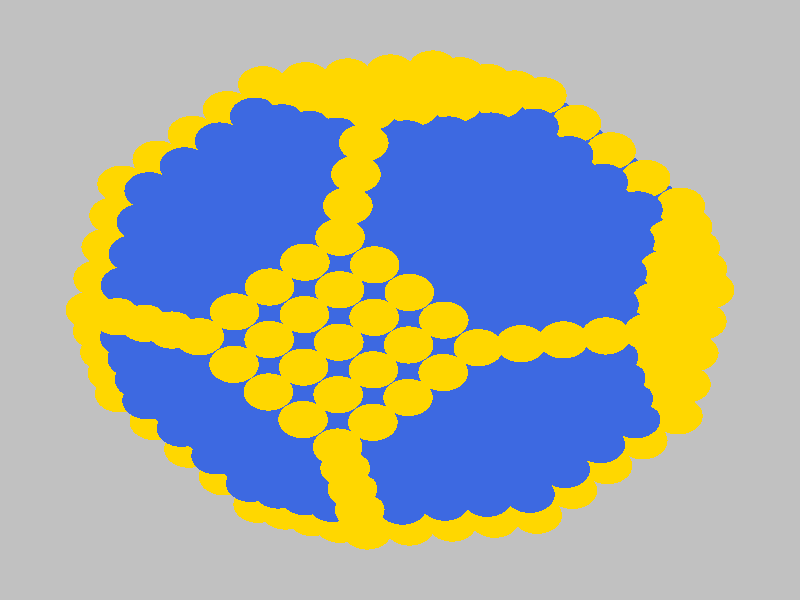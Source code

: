 #version 3.6;
#include "colors.inc"
#include "finish.inc"

global_settings {assumed_gamma 2.2 max_trace_level 6}
background {color Grey transmit 1.0}
camera {orthographic
  right -43.90*x up 43.90*y
  direction 1.00*z
  location <0,0,50.00> look_at <0,0,0>}


light_source {<  -30.00,  30.00,   40.00> color Gray40 shadowless}
light_source {<  30.00,  30.00,   40.00> color Gray40 shadowless} 
light_source {<  30.0,  -30.00,   40.00> color Gray40 shadowless}
light_source {<  -30.0,  -30.00,   40.00> color Gray40 shadowless} 
light_source {<  0.0,  0.00,   40.00> color Gray25 shadowless}
// no fog
#declare simple = finish {phong 0.7 ambient 0.4 diffuse 0.55}
#declare pale = finish {ambient 0.9 diffuse 0.30 roughness 0.001 specular 0.2 }
#declare intermediate = finish {ambient 0.4 diffuse 0.6 specular 0.1 roughness 0.04}
#declare vmd = finish {ambient 0.2 diffuse 0.80 phong 0.25 phong_size 10.0 specular 0.2 roughness 0.1}
#declare jmol = finish {ambient 0.4 diffuse 0.6 specular 1 roughness 0.001 metallic}
#declare ase2 = finish {ambient 0.2 brilliance 3 diffuse 0.6 metallic specular 0.7 roughness 0.04 reflection 0.15}
#declare ase3 = finish {ambient 0.4 brilliance 2 diffuse 0.6 metallic specular 1.0 roughness 0.001 reflection 0.0}
#declare glass = finish {ambient 0.4 diffuse 0.35 specular 1.0 roughness 0.001}
#declare glass2 = finish {ambient 0.3 diffuse 0.3 specular 1.0 reflection 0.25 roughness 0.001}
#declare Rcell = 0.100;
#declare Rbond = 0.100;

#macro atom(LOC, R, COL, TRANS, FIN)
  sphere{LOC, R texture{pigment{color COL transmit TRANS} finish{FIN}}}
#end
#macro constrain(LOC, R, COL, TRANS FIN)
union{torus{R, Rcell rotate 45*z texture{pigment{color COL transmit TRANS} finish{FIN}}}
     torus{R, Rcell rotate -45*z texture{pigment{color COL transmit TRANS} finish{FIN}}}
     translate LOC}
#end

// no cell vertices
atom(<-13.48,  -8.89, -21.48>, 1.36, rgbt <1.00, 0.84, 0.00, 0.00>, 0.0, ase3) // #0
atom(<-14.94,  -4.57, -22.96>, 1.36, rgbt <1.00, 0.84, 0.00, 0.00>, 0.0, ase3) // #1
atom(<-13.05,  -6.59, -22.95>, 1.36, rgbt <0.25, 0.41, 0.88, 0.00>, 0.0, ase3) // #2
atom(<-12.61,  -4.28, -24.43>, 1.36, rgbt <0.25, 0.41, 0.88, 0.00>, 0.0, ase3) // #3
atom(<-15.38,  -6.87, -21.49>, 1.36, rgbt <1.00, 0.84, 0.00, 0.00>, 0.0, ase3) // #4
atom(<-15.78,  -5.34, -19.21>, 1.36, rgbt <1.00, 0.84, 0.00, 0.00>, 0.0, ase3) // #5
atom(<-13.88,  -7.36, -19.20>, 1.36, rgbt <0.25, 0.41, 0.88, 0.00>, 0.0, ase3) // #6
atom(<-13.45,  -5.05, -20.68>, 1.36, rgbt <0.25, 0.41, 0.88, 0.00>, 0.0, ase3) // #7
atom(<-14.29,  -5.83, -16.93>, 1.36, rgbt <0.25, 0.41, 0.88, 0.00>, 0.0, ase3) // #8
atom(<-14.07,   0.04, -25.92>, 1.36, rgbt <1.00, 0.84, 0.00, 0.00>, 0.0, ase3) // #9
atom(<-12.18,  -1.98, -25.91>, 1.36, rgbt <0.25, 0.41, 0.88, 0.00>, 0.0, ase3) // #10
atom(<-11.74,   0.33, -27.38>, 1.36, rgbt <0.25, 0.41, 0.88, 0.00>, 0.0, ase3) // #11
atom(<-14.51,  -2.26, -24.44>, 1.36, rgbt <1.00, 0.84, 0.00, 0.00>, 0.0, ase3) // #12
atom(<-14.91,  -0.73, -22.17>, 1.36, rgbt <1.00, 0.84, 0.00, 0.00>, 0.0, ase3) // #13
atom(<-13.01,  -2.75, -22.16>, 1.36, rgbt <0.25, 0.41, 0.88, 0.00>, 0.0, ase3) // #14
atom(<-12.58,  -0.44, -23.63>, 1.36, rgbt <0.25, 0.41, 0.88, 0.00>, 0.0, ase3) // #15
atom(<-15.35,  -3.04, -20.69>, 1.36, rgbt <1.00, 0.84, 0.00, 0.00>, 0.0, ase3) // #16
atom(<-15.75,  -1.50, -18.42>, 1.36, rgbt <1.00, 0.84, 0.00, 0.00>, 0.0, ase3) // #17
atom(<-13.85,  -3.52, -18.41>, 1.36, rgbt <0.25, 0.41, 0.88, 0.00>, 0.0, ase3) // #18
atom(<-13.42,  -1.22, -19.88>, 1.36, rgbt <0.25, 0.41, 0.88, 0.00>, 0.0, ase3) // #19
atom(<-16.19,  -3.81, -16.94>, 1.36, rgbt <1.00, 0.84, 0.00, 0.00>, 0.0, ase3) // #20
atom(<-16.59,  -2.27, -14.67>, 1.36, rgbt <1.00, 0.84, 0.00, 0.00>, 0.0, ase3) // #21
atom(<-14.69,  -4.29, -14.66>, 1.36, rgbt <0.25, 0.41, 0.88, 0.00>, 0.0, ase3) // #22
atom(<-14.26,  -1.99, -16.13>, 1.36, rgbt <0.25, 0.41, 0.88, 0.00>, 0.0, ase3) // #23
atom(<-15.10,  -2.76, -12.38>, 1.36, rgbt <0.25, 0.41, 0.88, 0.00>, 0.0, ase3) // #24
atom(<-11.30,   2.63, -28.86>, 1.36, rgbt <1.00, 0.84, 0.00, 0.00>, 0.0, ase3) // #25
atom(<-13.64,   2.35, -27.39>, 1.36, rgbt <1.00, 0.84, 0.00, 0.00>, 0.0, ase3) // #26
atom(<-14.04,   3.88, -25.12>, 1.36, rgbt <1.00, 0.84, 0.00, 0.00>, 0.0, ase3) // #27
atom(<-12.14,   1.86, -25.11>, 1.36, rgbt <0.25, 0.41, 0.88, 0.00>, 0.0, ase3) // #28
atom(<-11.71,   4.17, -26.59>, 1.36, rgbt <0.25, 0.41, 0.88, 0.00>, 0.0, ase3) // #29
atom(<-14.48,   1.57, -23.64>, 1.36, rgbt <1.00, 0.84, 0.00, 0.00>, 0.0, ase3) // #30
atom(<-14.88,   3.11, -21.37>, 1.36, rgbt <1.00, 0.84, 0.00, 0.00>, 0.0, ase3) // #31
atom(<-12.98,   1.09, -21.36>, 1.36, rgbt <0.25, 0.41, 0.88, 0.00>, 0.0, ase3) // #32
atom(<-12.55,   3.39, -22.84>, 1.36, rgbt <0.25, 0.41, 0.88, 0.00>, 0.0, ase3) // #33
atom(<-15.32,   0.80, -19.89>, 1.36, rgbt <1.00, 0.84, 0.00, 0.00>, 0.0, ase3) // #34
atom(<-15.72,   2.34, -17.62>, 1.36, rgbt <1.00, 0.84, 0.00, 0.00>, 0.0, ase3) // #35
atom(<-13.82,   0.32, -17.61>, 1.36, rgbt <0.25, 0.41, 0.88, 0.00>, 0.0, ase3) // #36
atom(<-13.39,   2.62, -19.09>, 1.36, rgbt <0.25, 0.41, 0.88, 0.00>, 0.0, ase3) // #37
atom(<-16.16,   0.03, -16.14>, 1.36, rgbt <1.00, 0.84, 0.00, 0.00>, 0.0, ase3) // #38
atom(<-16.56,   1.56, -13.87>, 1.36, rgbt <1.00, 0.84, 0.00, 0.00>, 0.0, ase3) // #39
atom(<-14.66,  -0.46, -13.86>, 1.36, rgbt <0.25, 0.41, 0.88, 0.00>, 0.0, ase3) // #40
atom(<-14.22,   1.85, -15.34>, 1.36, rgbt <0.25, 0.41, 0.88, 0.00>, 0.0, ase3) // #41
atom(<-16.99,  -0.74, -12.39>, 1.36, rgbt <1.00, 0.84, 0.00, 0.00>, 0.0, ase3) // #42
atom(<-15.50,  -1.23, -10.11>, 1.36, rgbt <1.00, 0.84, 0.00, 0.00>, 0.0, ase3) // #43
atom(<-15.06,   1.08, -11.59>, 1.36, rgbt <0.25, 0.41, 0.88, 0.00>, 0.0, ase3) // #44
atom(<-12.11,   5.70, -24.31>, 1.36, rgbt <0.25, 0.41, 0.88, 0.00>, 0.0, ase3) // #45
atom(<-14.45,   5.41, -22.85>, 1.36, rgbt <1.00, 0.84, 0.00, 0.00>, 0.0, ase3) // #46
atom(<-14.85,   6.95, -20.57>, 1.36, rgbt <1.00, 0.84, 0.00, 0.00>, 0.0, ase3) // #47
atom(<-12.95,   4.93, -20.56>, 1.36, rgbt <0.25, 0.41, 0.88, 0.00>, 0.0, ase3) // #48
atom(<-12.52,   7.23, -22.04>, 1.36, rgbt <0.25, 0.41, 0.88, 0.00>, 0.0, ase3) // #49
atom(<-15.28,   4.64, -19.10>, 1.36, rgbt <1.00, 0.84, 0.00, 0.00>, 0.0, ase3) // #50
atom(<-15.69,   6.17, -16.82>, 1.36, rgbt <1.00, 0.84, 0.00, 0.00>, 0.0, ase3) // #51
atom(<-13.79,   4.15, -16.81>, 1.36, rgbt <0.25, 0.41, 0.88, 0.00>, 0.0, ase3) // #52
atom(<-13.35,   6.46, -18.29>, 1.36, rgbt <0.25, 0.41, 0.88, 0.00>, 0.0, ase3) // #53
atom(<-16.12,   3.87, -15.34>, 1.36, rgbt <1.00, 0.84, 0.00, 0.00>, 0.0, ase3) // #54
atom(<-14.63,   3.38, -13.06>, 1.36, rgbt <0.25, 0.41, 0.88, 0.00>, 0.0, ase3) // #55
atom(<-14.19,   5.69, -14.54>, 1.36, rgbt <0.25, 0.41, 0.88, 0.00>, 0.0, ase3) // #56
atom(<-12.92,   8.76, -19.77>, 1.36, rgbt <0.25, 0.41, 0.88, 0.00>, 0.0, ase3) // #57
atom(<-15.25,   8.48, -18.30>, 1.36, rgbt <1.00, 0.84, 0.00, 0.00>, 0.0, ase3) // #58
atom(<-13.76,   7.99, -16.02>, 1.36, rgbt <0.25, 0.41, 0.88, 0.00>, 0.0, ase3) // #59
atom(<-13.32,  10.30, -17.49>, 1.36, rgbt <1.00, 0.84, 0.00, 0.00>, 0.0, ase3) // #60
atom(< -9.68, -12.93, -21.46>, 1.36, rgbt <1.00, 0.84, 0.00, 0.00>, 0.0, ase3) // #61
atom(<-11.15,  -8.61, -22.95>, 1.36, rgbt <0.25, 0.41, 0.88, 0.00>, 0.0, ase3) // #62
atom(< -9.25, -10.63, -22.94>, 1.36, rgbt <0.25, 0.41, 0.88, 0.00>, 0.0, ase3) // #63
atom(< -8.81,  -8.32, -24.41>, 1.36, rgbt <0.25, 0.41, 0.88, 0.00>, 0.0, ase3) // #64
atom(<-11.58, -10.91, -21.47>, 1.36, rgbt <1.00, 0.84, 0.00, 0.00>, 0.0, ase3) // #65
atom(<-11.99,  -9.38, -19.20>, 1.36, rgbt <0.25, 0.41, 0.88, 0.00>, 0.0, ase3) // #66
atom(<-10.09, -11.40, -19.19>, 1.36, rgbt <0.25, 0.41, 0.88, 0.00>, 0.0, ase3) // #67
atom(< -9.65,  -9.09, -20.66>, 1.36, rgbt <0.25, 0.41, 0.88, 0.00>, 0.0, ase3) // #68
atom(<-10.49,  -9.87, -16.91>, 1.36, rgbt <0.25, 0.41, 0.88, 0.00>, 0.0, ase3) // #69
atom(<-10.28,  -4.00, -25.90>, 1.36, rgbt <0.25, 0.41, 0.88, 0.00>, 0.0, ase3) // #70
atom(< -8.38,  -6.02, -25.89>, 1.36, rgbt <0.25, 0.41, 0.88, 0.00>, 0.0, ase3) // #71
atom(< -7.94,  -3.71, -27.37>, 1.36, rgbt <0.25, 0.41, 0.88, 0.00>, 0.0, ase3) // #72
atom(<-10.71,  -6.30, -24.42>, 1.36, rgbt <0.25, 0.41, 0.88, 0.00>, 0.0, ase3) // #73
atom(<-11.12,  -4.77, -22.15>, 1.36, rgbt <0.25, 0.41, 0.88, 0.00>, 0.0, ase3) // #74
atom(< -9.22,  -6.79, -22.14>, 1.36, rgbt <0.25, 0.41, 0.88, 0.00>, 0.0, ase3) // #75
atom(< -8.78,  -4.48, -23.62>, 1.36, rgbt <0.25, 0.41, 0.88, 0.00>, 0.0, ase3) // #76
atom(<-11.55,  -7.07, -20.67>, 1.36, rgbt <0.25, 0.41, 0.88, 0.00>, 0.0, ase3) // #77
atom(<-11.95,  -5.54, -18.40>, 1.36, rgbt <0.25, 0.41, 0.88, 0.00>, 0.0, ase3) // #78
atom(<-10.06,  -7.56, -18.39>, 1.36, rgbt <0.25, 0.41, 0.88, 0.00>, 0.0, ase3) // #79
atom(< -9.62,  -5.26, -19.87>, 1.36, rgbt <0.25, 0.41, 0.88, 0.00>, 0.0, ase3) // #80
atom(<-12.39,  -7.85, -16.92>, 1.36, rgbt <0.25, 0.41, 0.88, 0.00>, 0.0, ase3) // #81
atom(<-12.79,  -6.31, -14.65>, 1.36, rgbt <0.25, 0.41, 0.88, 0.00>, 0.0, ase3) // #82
atom(<-10.89,  -8.33, -14.64>, 1.36, rgbt <0.25, 0.41, 0.88, 0.00>, 0.0, ase3) // #83
atom(<-10.46,  -6.03, -16.12>, 1.36, rgbt <0.25, 0.41, 0.88, 0.00>, 0.0, ase3) // #84
atom(<-11.30,  -6.80, -12.36>, 1.36, rgbt <0.25, 0.41, 0.88, 0.00>, 0.0, ase3) // #85
atom(< -9.41,   0.61, -28.85>, 1.36, rgbt <0.25, 0.41, 0.88, 0.00>, 0.0, ase3) // #86
atom(< -7.51,  -1.41, -28.84>, 1.36, rgbt <0.25, 0.41, 0.88, 0.00>, 0.0, ase3) // #87
atom(< -7.07,   0.90, -30.32>, 1.36, rgbt <0.25, 0.41, 0.88, 0.00>, 0.0, ase3) // #88
atom(< -9.84,  -1.69, -27.38>, 1.36, rgbt <0.25, 0.41, 0.88, 0.00>, 0.0, ase3) // #89
atom(<-10.24,  -0.16, -25.10>, 1.36, rgbt <0.25, 0.41, 0.88, 0.00>, 0.0, ase3) // #90
atom(< -8.35,  -2.18, -25.09>, 1.36, rgbt <0.25, 0.41, 0.88, 0.00>, 0.0, ase3) // #91
atom(< -7.91,   0.13, -26.57>, 1.36, rgbt <0.25, 0.41, 0.88, 0.00>, 0.0, ase3) // #92
atom(<-10.68,  -2.46, -23.63>, 1.36, rgbt <0.25, 0.41, 0.88, 0.00>, 0.0, ase3) // #93
atom(<-11.08,  -0.93, -21.35>, 1.36, rgbt <0.25, 0.41, 0.88, 0.00>, 0.0, ase3) // #94
atom(< -9.18,  -2.95, -21.34>, 1.36, rgbt <0.25, 0.41, 0.88, 0.00>, 0.0, ase3) // #95
atom(< -8.75,  -0.65, -22.82>, 1.36, rgbt <0.25, 0.41, 0.88, 0.00>, 0.0, ase3) // #96
atom(<-11.52,  -3.24, -19.87>, 1.36, rgbt <0.25, 0.41, 0.88, 0.00>, 0.0, ase3) // #97
atom(<-11.92,  -1.70, -17.60>, 1.36, rgbt <0.25, 0.41, 0.88, 0.00>, 0.0, ase3) // #98
atom(<-10.02,  -3.72, -17.59>, 1.36, rgbt <0.25, 0.41, 0.88, 0.00>, 0.0, ase3) // #99
atom(< -9.59,  -1.42, -19.07>, 1.36, rgbt <0.25, 0.41, 0.88, 0.00>, 0.0, ase3) // #100
atom(<-12.36,  -4.01, -16.12>, 1.36, rgbt <0.25, 0.41, 0.88, 0.00>, 0.0, ase3) // #101
atom(<-12.76,  -2.48, -13.85>, 1.36, rgbt <0.25, 0.41, 0.88, 0.00>, 0.0, ase3) // #102
atom(<-10.86,  -4.49, -13.84>, 1.36, rgbt <0.25, 0.41, 0.88, 0.00>, 0.0, ase3) // #103
atom(<-10.43,  -2.19, -15.32>, 1.36, rgbt <0.25, 0.41, 0.88, 0.00>, 0.0, ase3) // #104
atom(<-13.20,  -4.78, -12.37>, 1.36, rgbt <0.25, 0.41, 0.88, 0.00>, 0.0, ase3) // #105
atom(<-13.60,  -3.25, -10.10>, 1.36, rgbt <0.25, 0.41, 0.88, 0.00>, 0.0, ase3) // #106
atom(<-11.70,  -5.27, -10.09>, 1.36, rgbt <0.25, 0.41, 0.88, 0.00>, 0.0, ase3) // #107
atom(<-11.27,  -2.96, -11.57>, 1.36, rgbt <0.25, 0.41, 0.88, 0.00>, 0.0, ase3) // #108
atom(<-12.10,  -3.73,  -7.82>, 1.36, rgbt <0.25, 0.41, 0.88, 0.00>, 0.0, ase3) // #109
atom(< -6.64,   3.20, -31.80>, 1.36, rgbt <1.00, 0.84, 0.00, 0.00>, 0.0, ase3) // #110
atom(< -8.97,   2.92, -30.33>, 1.36, rgbt <1.00, 0.84, 0.00, 0.00>, 0.0, ase3) // #111
atom(< -9.37,   4.45, -28.06>, 1.36, rgbt <0.25, 0.41, 0.88, 0.00>, 0.0, ase3) // #112
atom(< -7.48,   2.43, -28.05>, 1.36, rgbt <0.25, 0.41, 0.88, 0.00>, 0.0, ase3) // #113
atom(< -7.04,   4.74, -29.52>, 1.36, rgbt <0.25, 0.41, 0.88, 0.00>, 0.0, ase3) // #114
atom(< -9.81,   2.15, -26.58>, 1.36, rgbt <0.25, 0.41, 0.88, 0.00>, 0.0, ase3) // #115
atom(<-10.21,   3.68, -24.30>, 1.36, rgbt <0.25, 0.41, 0.88, 0.00>, 0.0, ase3) // #116
atom(< -8.31,   1.66, -24.30>, 1.36, rgbt <0.25, 0.41, 0.88, 0.00>, 0.0, ase3) // #117
atom(< -7.88,   3.97, -25.77>, 1.36, rgbt <0.25, 0.41, 0.88, 0.00>, 0.0, ase3) // #118
atom(<-10.65,   1.37, -22.83>, 1.36, rgbt <0.25, 0.41, 0.88, 0.00>, 0.0, ase3) // #119
atom(<-11.05,   2.91, -20.55>, 1.36, rgbt <0.25, 0.41, 0.88, 0.00>, 0.0, ase3) // #120
atom(< -9.15,   0.89, -20.55>, 1.36, rgbt <0.25, 0.41, 0.88, 0.00>, 0.0, ase3) // #121
atom(< -8.72,   3.19, -22.02>, 1.36, rgbt <0.25, 0.41, 0.88, 0.00>, 0.0, ase3) // #122
atom(<-11.49,   0.60, -19.08>, 1.36, rgbt <0.25, 0.41, 0.88, 0.00>, 0.0, ase3) // #123
atom(<-11.89,   2.13, -16.80>, 1.36, rgbt <0.25, 0.41, 0.88, 0.00>, 0.0, ase3) // #124
atom(< -9.99,   0.12, -16.79>, 1.36, rgbt <0.25, 0.41, 0.88, 0.00>, 0.0, ase3) // #125
atom(< -9.56,   2.42, -18.27>, 1.36, rgbt <0.25, 0.41, 0.88, 0.00>, 0.0, ase3) // #126
atom(<-12.33,  -0.17, -15.33>, 1.36, rgbt <0.25, 0.41, 0.88, 0.00>, 0.0, ase3) // #127
atom(<-12.73,   1.36, -13.05>, 1.36, rgbt <0.25, 0.41, 0.88, 0.00>, 0.0, ase3) // #128
atom(<-10.83,  -0.66, -13.04>, 1.36, rgbt <0.25, 0.41, 0.88, 0.00>, 0.0, ase3) // #129
atom(<-10.40,   1.65, -14.52>, 1.36, rgbt <0.25, 0.41, 0.88, 0.00>, 0.0, ase3) // #130
atom(<-13.16,  -0.94, -11.58>, 1.36, rgbt <0.25, 0.41, 0.88, 0.00>, 0.0, ase3) // #131
atom(<-13.57,   0.59,  -9.30>, 1.36, rgbt <0.25, 0.41, 0.88, 0.00>, 0.0, ase3) // #132
atom(<-11.67,  -1.43,  -9.29>, 1.36, rgbt <0.25, 0.41, 0.88, 0.00>, 0.0, ase3) // #133
atom(<-11.23,   0.88, -10.77>, 1.36, rgbt <0.25, 0.41, 0.88, 0.00>, 0.0, ase3) // #134
atom(<-14.00,  -1.71,  -7.83>, 1.36, rgbt <1.00, 0.84, 0.00, 0.00>, 0.0, ase3) // #135
atom(<-12.51,  -2.20,  -5.54>, 1.36, rgbt <1.00, 0.84, 0.00, 0.00>, 0.0, ase3) // #136
atom(<-12.07,   0.10,  -7.02>, 1.36, rgbt <0.25, 0.41, 0.88, 0.00>, 0.0, ase3) // #137
atom(< -7.44,   6.27, -27.25>, 1.36, rgbt <0.25, 0.41, 0.88, 0.00>, 0.0, ase3) // #138
atom(< -9.78,   5.98, -25.78>, 1.36, rgbt <0.25, 0.41, 0.88, 0.00>, 0.0, ase3) // #139
atom(<-10.18,   7.52, -23.51>, 1.36, rgbt <0.25, 0.41, 0.88, 0.00>, 0.0, ase3) // #140
atom(< -8.28,   5.50, -23.50>, 1.36, rgbt <0.25, 0.41, 0.88, 0.00>, 0.0, ase3) // #141
atom(< -7.85,   7.80, -24.98>, 1.36, rgbt <0.25, 0.41, 0.88, 0.00>, 0.0, ase3) // #142
atom(<-10.62,   5.21, -22.03>, 1.36, rgbt <0.25, 0.41, 0.88, 0.00>, 0.0, ase3) // #143
atom(<-11.02,   6.75, -19.76>, 1.36, rgbt <0.25, 0.41, 0.88, 0.00>, 0.0, ase3) // #144
atom(< -9.12,   4.73, -19.75>, 1.36, rgbt <0.25, 0.41, 0.88, 0.00>, 0.0, ase3) // #145
atom(< -8.69,   7.03, -21.22>, 1.36, rgbt <0.25, 0.41, 0.88, 0.00>, 0.0, ase3) // #146
atom(<-11.46,   4.44, -18.28>, 1.36, rgbt <0.25, 0.41, 0.88, 0.00>, 0.0, ase3) // #147
atom(<-11.86,   5.97, -16.01>, 1.36, rgbt <0.25, 0.41, 0.88, 0.00>, 0.0, ase3) // #148
atom(< -9.96,   3.95, -16.00>, 1.36, rgbt <0.25, 0.41, 0.88, 0.00>, 0.0, ase3) // #149
atom(< -9.53,   6.26, -17.47>, 1.36, rgbt <0.25, 0.41, 0.88, 0.00>, 0.0, ase3) // #150
atom(<-12.29,   3.67, -14.53>, 1.36, rgbt <0.25, 0.41, 0.88, 0.00>, 0.0, ase3) // #151
atom(<-12.70,   5.20, -12.26>, 1.36, rgbt <0.25, 0.41, 0.88, 0.00>, 0.0, ase3) // #152
atom(<-10.80,   3.18, -12.25>, 1.36, rgbt <0.25, 0.41, 0.88, 0.00>, 0.0, ase3) // #153
atom(<-10.36,   5.49, -13.72>, 1.36, rgbt <0.25, 0.41, 0.88, 0.00>, 0.0, ase3) // #154
atom(<-13.13,   2.90, -10.78>, 1.36, rgbt <0.25, 0.41, 0.88, 0.00>, 0.0, ase3) // #155
atom(<-11.64,   2.41,  -8.50>, 1.36, rgbt <0.25, 0.41, 0.88, 0.00>, 0.0, ase3) // #156
atom(<-11.20,   4.71,  -9.97>, 1.36, rgbt <0.25, 0.41, 0.88, 0.00>, 0.0, ase3) // #157
atom(< -8.25,   9.34, -22.70>, 1.36, rgbt <0.25, 0.41, 0.88, 0.00>, 0.0, ase3) // #158
atom(<-10.59,   9.05, -21.23>, 1.36, rgbt <0.25, 0.41, 0.88, 0.00>, 0.0, ase3) // #159
atom(<-10.99,  10.58, -18.96>, 1.36, rgbt <0.25, 0.41, 0.88, 0.00>, 0.0, ase3) // #160
atom(< -9.09,   8.56, -18.95>, 1.36, rgbt <0.25, 0.41, 0.88, 0.00>, 0.0, ase3) // #161
atom(< -8.66,  10.87, -20.43>, 1.36, rgbt <0.25, 0.41, 0.88, 0.00>, 0.0, ase3) // #162
atom(<-11.42,   8.28, -17.48>, 1.36, rgbt <0.25, 0.41, 0.88, 0.00>, 0.0, ase3) // #163
atom(<-11.83,   9.81, -15.21>, 1.36, rgbt <0.25, 0.41, 0.88, 0.00>, 0.0, ase3) // #164
atom(< -9.93,   7.79, -15.20>, 1.36, rgbt <0.25, 0.41, 0.88, 0.00>, 0.0, ase3) // #165
atom(< -9.49,  10.10, -16.68>, 1.36, rgbt <0.25, 0.41, 0.88, 0.00>, 0.0, ase3) // #166
atom(<-12.26,   7.51, -13.73>, 1.36, rgbt <0.25, 0.41, 0.88, 0.00>, 0.0, ase3) // #167
atom(<-10.77,   7.02, -11.45>, 1.36, rgbt <0.25, 0.41, 0.88, 0.00>, 0.0, ase3) // #168
atom(<-10.33,   9.32, -12.93>, 1.36, rgbt <0.25, 0.41, 0.88, 0.00>, 0.0, ase3) // #169
atom(< -9.06,  12.40, -18.15>, 1.36, rgbt <0.25, 0.41, 0.88, 0.00>, 0.0, ase3) // #170
atom(<-11.39,  12.12, -16.69>, 1.36, rgbt <1.00, 0.84, 0.00, 0.00>, 0.0, ase3) // #171
atom(< -9.90,  11.63, -14.40>, 1.36, rgbt <0.25, 0.41, 0.88, 0.00>, 0.0, ase3) // #172
atom(< -9.46,  13.93, -15.88>, 1.36, rgbt <1.00, 0.84, 0.00, 0.00>, 0.0, ase3) // #173
atom(< -7.35, -12.65, -22.93>, 1.36, rgbt <0.25, 0.41, 0.88, 0.00>, 0.0, ase3) // #174
atom(< -5.45, -14.66, -22.92>, 1.36, rgbt <1.00, 0.84, 0.00, 0.00>, 0.0, ase3) // #175
atom(< -5.01, -12.36, -24.40>, 1.36, rgbt <0.25, 0.41, 0.88, 0.00>, 0.0, ase3) // #176
atom(< -7.78, -14.95, -21.45>, 1.36, rgbt <1.00, 0.84, 0.00, 0.00>, 0.0, ase3) // #177
atom(< -8.19, -13.42, -19.18>, 1.36, rgbt <0.25, 0.41, 0.88, 0.00>, 0.0, ase3) // #178
atom(< -6.29, -15.44, -19.17>, 1.36, rgbt <1.00, 0.84, 0.00, 0.00>, 0.0, ase3) // #179
atom(< -5.85, -13.13, -20.64>, 1.36, rgbt <0.25, 0.41, 0.88, 0.00>, 0.0, ase3) // #180
atom(< -6.69, -13.90, -16.89>, 1.36, rgbt <0.25, 0.41, 0.88, 0.00>, 0.0, ase3) // #181
atom(< -6.48,  -8.04, -25.88>, 1.36, rgbt <0.25, 0.41, 0.88, 0.00>, 0.0, ase3) // #182
atom(< -4.58, -10.05, -25.87>, 1.36, rgbt <0.25, 0.41, 0.88, 0.00>, 0.0, ase3) // #183
atom(< -4.14,  -7.75, -27.35>, 1.36, rgbt <0.25, 0.41, 0.88, 0.00>, 0.0, ase3) // #184
atom(< -6.91, -10.34, -24.40>, 1.36, rgbt <0.25, 0.41, 0.88, 0.00>, 0.0, ase3) // #185
atom(< -7.32,  -8.81, -22.13>, 1.36, rgbt <0.25, 0.41, 0.88, 0.00>, 0.0, ase3) // #186
atom(< -5.42, -10.83, -22.12>, 1.36, rgbt <0.25, 0.41, 0.88, 0.00>, 0.0, ase3) // #187
atom(< -4.98,  -8.52, -23.60>, 1.36, rgbt <0.25, 0.41, 0.88, 0.00>, 0.0, ase3) // #188
atom(< -7.75, -11.11, -20.65>, 1.36, rgbt <0.25, 0.41, 0.88, 0.00>, 0.0, ase3) // #189
atom(< -8.16,  -9.58, -18.38>, 1.36, rgbt <0.25, 0.41, 0.88, 0.00>, 0.0, ase3) // #190
atom(< -6.26, -11.60, -18.37>, 1.36, rgbt <0.25, 0.41, 0.88, 0.00>, 0.0, ase3) // #191
atom(< -5.82,  -9.29, -19.85>, 1.36, rgbt <0.25, 0.41, 0.88, 0.00>, 0.0, ase3) // #192
atom(< -8.59, -11.88, -16.90>, 1.36, rgbt <0.25, 0.41, 0.88, 0.00>, 0.0, ase3) // #193
atom(< -8.99, -10.35, -14.63>, 1.36, rgbt <0.25, 0.41, 0.88, 0.00>, 0.0, ase3) // #194
atom(< -7.10, -12.37, -14.62>, 1.36, rgbt <0.25, 0.41, 0.88, 0.00>, 0.0, ase3) // #195
atom(< -6.66, -10.07, -16.10>, 1.36, rgbt <0.25, 0.41, 0.88, 0.00>, 0.0, ase3) // #196
atom(< -7.50, -10.84, -12.35>, 1.36, rgbt <0.25, 0.41, 0.88, 0.00>, 0.0, ase3) // #197
atom(< -5.61,  -3.43, -28.83>, 1.36, rgbt <0.25, 0.41, 0.88, 0.00>, 0.0, ase3) // #198
atom(< -3.71,  -5.44, -28.83>, 1.36, rgbt <0.25, 0.41, 0.88, 0.00>, 0.0, ase3) // #199
atom(< -3.27,  -3.14, -30.30>, 1.36, rgbt <0.25, 0.41, 0.88, 0.00>, 0.0, ase3) // #200
atom(< -6.04,  -5.73, -27.36>, 1.36, rgbt <0.25, 0.41, 0.88, 0.00>, 0.0, ase3) // #201
atom(< -6.45,  -4.20, -25.08>, 1.36, rgbt <0.25, 0.41, 0.88, 0.00>, 0.0, ase3) // #202
atom(< -4.55,  -6.22, -25.07>, 1.36, rgbt <0.25, 0.41, 0.88, 0.00>, 0.0, ase3) // #203
atom(< -4.11,  -3.91, -26.55>, 1.36, rgbt <0.25, 0.41, 0.88, 0.00>, 0.0, ase3) // #204
atom(< -6.88,  -6.50, -23.61>, 1.36, rgbt <0.25, 0.41, 0.88, 0.00>, 0.0, ase3) // #205
atom(< -7.29,  -4.97, -21.33>, 1.36, rgbt <0.25, 0.41, 0.88, 0.00>, 0.0, ase3) // #206
atom(< -5.39,  -6.99, -21.32>, 1.36, rgbt <0.25, 0.41, 0.88, 0.00>, 0.0, ase3) // #207
atom(< -4.95,  -4.68, -22.80>, 1.36, rgbt <0.25, 0.41, 0.88, 0.00>, 0.0, ase3) // #208
atom(< -7.72,  -7.27, -19.86>, 1.36, rgbt <0.25, 0.41, 0.88, 0.00>, 0.0, ase3) // #209
atom(< -8.12,  -5.74, -17.58>, 1.36, rgbt <0.25, 0.41, 0.88, 0.00>, 0.0, ase3) // #210
atom(< -6.23,  -7.76, -17.57>, 1.36, rgbt <0.25, 0.41, 0.88, 0.00>, 0.0, ase3) // #211
atom(< -5.79,  -5.46, -19.05>, 1.36, rgbt <0.25, 0.41, 0.88, 0.00>, 0.0, ase3) // #212
atom(< -8.56,  -8.05, -16.11>, 1.36, rgbt <0.25, 0.41, 0.88, 0.00>, 0.0, ase3) // #213
atom(< -8.96,  -6.51, -13.83>, 1.36, rgbt <0.25, 0.41, 0.88, 0.00>, 0.0, ase3) // #214
atom(< -7.06,  -8.53, -13.82>, 1.36, rgbt <0.25, 0.41, 0.88, 0.00>, 0.0, ase3) // #215
atom(< -6.63,  -6.23, -15.30>, 1.36, rgbt <0.25, 0.41, 0.88, 0.00>, 0.0, ase3) // #216
atom(< -9.40,  -8.82, -12.36>, 1.36, rgbt <0.25, 0.41, 0.88, 0.00>, 0.0, ase3) // #217
atom(< -9.80,  -7.29, -10.08>, 1.36, rgbt <0.25, 0.41, 0.88, 0.00>, 0.0, ase3) // #218
atom(< -7.90,  -9.31, -10.07>, 1.36, rgbt <0.25, 0.41, 0.88, 0.00>, 0.0, ase3) // #219
atom(< -7.47,  -7.00, -11.55>, 1.36, rgbt <0.25, 0.41, 0.88, 0.00>, 0.0, ase3) // #220
atom(< -8.31,  -7.77,  -7.80>, 1.36, rgbt <0.25, 0.41, 0.88, 0.00>, 0.0, ase3) // #221
atom(< -4.74,   1.18, -31.79>, 1.36, rgbt <0.25, 0.41, 0.88, 0.00>, 0.0, ase3) // #222
atom(< -2.84,  -0.83, -31.78>, 1.36, rgbt <0.25, 0.41, 0.88, 0.00>, 0.0, ase3) // #223
atom(< -2.40,   1.47, -33.26>, 1.36, rgbt <1.00, 0.84, 0.00, 0.00>, 0.0, ase3) // #224
atom(< -5.17,  -1.12, -30.31>, 1.36, rgbt <0.25, 0.41, 0.88, 0.00>, 0.0, ase3) // #225
atom(< -5.58,   0.41, -28.04>, 1.36, rgbt <0.25, 0.41, 0.88, 0.00>, 0.0, ase3) // #226
atom(< -3.68,  -1.61, -28.03>, 1.36, rgbt <0.25, 0.41, 0.88, 0.00>, 0.0, ase3) // #227
atom(< -3.24,   0.70, -29.50>, 1.36, rgbt <0.25, 0.41, 0.88, 0.00>, 0.0, ase3) // #228
atom(< -6.01,  -1.89, -26.56>, 1.36, rgbt <0.25, 0.41, 0.88, 0.00>, 0.0, ase3) // #229
atom(< -6.42,  -0.36, -24.29>, 1.36, rgbt <0.25, 0.41, 0.88, 0.00>, 0.0, ase3) // #230
atom(< -4.52,  -2.38, -24.28>, 1.36, rgbt <0.25, 0.41, 0.88, 0.00>, 0.0, ase3) // #231
atom(< -4.08,  -0.07, -25.75>, 1.36, rgbt <0.25, 0.41, 0.88, 0.00>, 0.0, ase3) // #232
atom(< -6.85,  -2.66, -22.81>, 1.36, rgbt <0.25, 0.41, 0.88, 0.00>, 0.0, ase3) // #233
atom(< -7.25,  -1.13, -20.54>, 1.36, rgbt <0.25, 0.41, 0.88, 0.00>, 0.0, ase3) // #234
atom(< -5.36,  -3.15, -20.53>, 1.36, rgbt <0.25, 0.41, 0.88, 0.00>, 0.0, ase3) // #235
atom(< -4.92,  -0.85, -22.00>, 1.36, rgbt <0.25, 0.41, 0.88, 0.00>, 0.0, ase3) // #236
atom(< -7.69,  -3.44, -19.06>, 1.36, rgbt <0.25, 0.41, 0.88, 0.00>, 0.0, ase3) // #237
atom(< -8.09,  -1.90, -16.79>, 1.36, rgbt <0.25, 0.41, 0.88, 0.00>, 0.0, ase3) // #238
atom(< -6.19,  -3.92, -16.78>, 1.36, rgbt <0.25, 0.41, 0.88, 0.00>, 0.0, ase3) // #239
atom(< -5.76,  -1.62, -18.25>, 1.36, rgbt <0.25, 0.41, 0.88, 0.00>, 0.0, ase3) // #240
atom(< -8.53,  -4.21, -15.31>, 1.36, rgbt <0.25, 0.41, 0.88, 0.00>, 0.0, ase3) // #241
atom(< -8.93,  -2.68, -13.04>, 1.36, rgbt <0.25, 0.41, 0.88, 0.00>, 0.0, ase3) // #242
atom(< -7.03,  -4.70, -13.03>, 1.36, rgbt <0.25, 0.41, 0.88, 0.00>, 0.0, ase3) // #243
atom(< -6.60,  -2.39, -14.50>, 1.36, rgbt <0.25, 0.41, 0.88, 0.00>, 0.0, ase3) // #244
atom(< -9.37,  -4.98, -11.56>, 1.36, rgbt <0.25, 0.41, 0.88, 0.00>, 0.0, ase3) // #245
atom(< -9.77,  -3.45,  -9.28>, 1.36, rgbt <0.25, 0.41, 0.88, 0.00>, 0.0, ase3) // #246
atom(< -7.87,  -5.47,  -9.28>, 1.36, rgbt <0.25, 0.41, 0.88, 0.00>, 0.0, ase3) // #247
atom(< -7.44,  -3.16, -10.75>, 1.36, rgbt <0.25, 0.41, 0.88, 0.00>, 0.0, ase3) // #248
atom(<-10.21,  -5.75,  -7.81>, 1.36, rgbt <0.25, 0.41, 0.88, 0.00>, 0.0, ase3) // #249
atom(<-10.61,  -4.22,  -5.53>, 1.36, rgbt <0.25, 0.41, 0.88, 0.00>, 0.0, ase3) // #250
atom(< -8.71,  -6.24,  -5.53>, 1.36, rgbt <0.25, 0.41, 0.88, 0.00>, 0.0, ase3) // #251
atom(< -8.28,  -3.93,  -7.00>, 1.36, rgbt <0.25, 0.41, 0.88, 0.00>, 0.0, ase3) // #252
atom(< -9.11,  -4.71,  -3.25>, 1.36, rgbt <1.00, 0.84, 0.00, 0.00>, 0.0, ase3) // #253
atom(< -4.30,   3.49, -33.26>, 1.36, rgbt <1.00, 0.84, 0.00, 0.00>, 0.0, ase3) // #254
atom(< -4.71,   5.02, -30.99>, 1.36, rgbt <0.25, 0.41, 0.88, 0.00>, 0.0, ase3) // #255
atom(< -2.81,   3.00, -30.98>, 1.36, rgbt <0.25, 0.41, 0.88, 0.00>, 0.0, ase3) // #256
atom(< -2.37,   5.31, -32.46>, 1.36, rgbt <1.00, 0.84, 0.00, 0.00>, 0.0, ase3) // #257
atom(< -5.14,   2.72, -29.51>, 1.36, rgbt <0.25, 0.41, 0.88, 0.00>, 0.0, ase3) // #258
atom(< -5.55,   4.25, -27.24>, 1.36, rgbt <0.25, 0.41, 0.88, 0.00>, 0.0, ase3) // #259
atom(< -3.65,   2.23, -27.23>, 1.36, rgbt <0.25, 0.41, 0.88, 0.00>, 0.0, ase3) // #260
atom(< -3.21,   4.54, -28.71>, 1.36, rgbt <0.25, 0.41, 0.88, 0.00>, 0.0, ase3) // #261
atom(< -5.98,   1.95, -25.76>, 1.36, rgbt <0.25, 0.41, 0.88, 0.00>, 0.0, ase3) // #262
atom(< -6.38,   3.48, -23.49>, 1.36, rgbt <0.25, 0.41, 0.88, 0.00>, 0.0, ase3) // #263
atom(< -4.49,   1.46, -23.48>, 1.36, rgbt <0.25, 0.41, 0.88, 0.00>, 0.0, ase3) // #264
atom(< -4.05,   3.76, -24.96>, 1.36, rgbt <0.25, 0.41, 0.88, 0.00>, 0.0, ase3) // #265
atom(< -6.82,   1.17, -22.01>, 1.36, rgbt <0.25, 0.41, 0.88, 0.00>, 0.0, ase3) // #266
atom(< -7.22,   2.71, -19.74>, 1.36, rgbt <0.25, 0.41, 0.88, 0.00>, 0.0, ase3) // #267
atom(< -5.32,   0.69, -19.73>, 1.36, rgbt <0.25, 0.41, 0.88, 0.00>, 0.0, ase3) // #268
atom(< -4.89,   2.99, -21.21>, 1.36, rgbt <0.25, 0.41, 0.88, 0.00>, 0.0, ase3) // #269
atom(< -7.66,   0.40, -18.26>, 1.36, rgbt <0.25, 0.41, 0.88, 0.00>, 0.0, ase3) // #270
atom(< -8.06,   1.93, -15.99>, 1.36, rgbt <0.25, 0.41, 0.88, 0.00>, 0.0, ase3) // #271
atom(< -6.16,  -0.09, -15.98>, 1.36, rgbt <0.25, 0.41, 0.88, 0.00>, 0.0, ase3) // #272
atom(< -5.73,   2.22, -17.46>, 1.36, rgbt <0.25, 0.41, 0.88, 0.00>, 0.0, ase3) // #273
atom(< -8.50,  -0.37, -14.51>, 1.36, rgbt <0.25, 0.41, 0.88, 0.00>, 0.0, ase3) // #274
atom(< -8.90,   1.16, -12.24>, 1.36, rgbt <0.25, 0.41, 0.88, 0.00>, 0.0, ase3) // #275
atom(< -7.00,  -0.86, -12.23>, 1.36, rgbt <0.25, 0.41, 0.88, 0.00>, 0.0, ase3) // #276
atom(< -6.57,   1.45, -13.71>, 1.36, rgbt <0.25, 0.41, 0.88, 0.00>, 0.0, ase3) // #277
atom(< -9.34,  -1.14, -10.76>, 1.36, rgbt <0.25, 0.41, 0.88, 0.00>, 0.0, ase3) // #278
atom(< -9.74,   0.39,  -8.49>, 1.36, rgbt <0.25, 0.41, 0.88, 0.00>, 0.0, ase3) // #279
atom(< -7.84,  -1.63,  -8.48>, 1.36, rgbt <0.25, 0.41, 0.88, 0.00>, 0.0, ase3) // #280
atom(< -7.41,   0.68,  -9.96>, 1.36, rgbt <0.25, 0.41, 0.88, 0.00>, 0.0, ase3) // #281
atom(<-10.17,  -1.92,  -7.01>, 1.36, rgbt <0.25, 0.41, 0.88, 0.00>, 0.0, ase3) // #282
atom(<-10.58,  -0.38,  -4.74>, 1.36, rgbt <0.25, 0.41, 0.88, 0.00>, 0.0, ase3) // #283
atom(< -8.68,  -2.40,  -4.73>, 1.36, rgbt <0.25, 0.41, 0.88, 0.00>, 0.0, ase3) // #284
atom(< -8.24,  -0.10,  -6.20>, 1.36, rgbt <0.25, 0.41, 0.88, 0.00>, 0.0, ase3) // #285
atom(<-11.01,  -2.69,  -3.26>, 1.36, rgbt <1.00, 0.84, 0.00, 0.00>, 0.0, ase3) // #286
atom(< -9.08,  -0.87,  -2.45>, 1.36, rgbt <1.00, 0.84, 0.00, 0.00>, 0.0, ase3) // #287
atom(< -2.78,   6.84, -30.18>, 1.36, rgbt <0.25, 0.41, 0.88, 0.00>, 0.0, ase3) // #288
atom(< -5.11,   6.56, -28.72>, 1.36, rgbt <0.25, 0.41, 0.88, 0.00>, 0.0, ase3) // #289
atom(< -5.51,   8.09, -26.44>, 1.36, rgbt <0.25, 0.41, 0.88, 0.00>, 0.0, ase3) // #290
atom(< -3.62,   6.07, -26.43>, 1.36, rgbt <0.25, 0.41, 0.88, 0.00>, 0.0, ase3) // #291
atom(< -3.18,   8.37, -27.91>, 1.36, rgbt <0.25, 0.41, 0.88, 0.00>, 0.0, ase3) // #292
atom(< -5.95,   5.78, -24.97>, 1.36, rgbt <0.25, 0.41, 0.88, 0.00>, 0.0, ase3) // #293
atom(< -6.35,   7.32, -22.69>, 1.36, rgbt <0.25, 0.41, 0.88, 0.00>, 0.0, ase3) // #294
atom(< -4.45,   5.30, -22.68>, 1.36, rgbt <0.25, 0.41, 0.88, 0.00>, 0.0, ase3) // #295
atom(< -4.02,   7.60, -24.16>, 1.36, rgbt <0.25, 0.41, 0.88, 0.00>, 0.0, ase3) // #296
atom(< -6.79,   5.01, -21.22>, 1.36, rgbt <0.25, 0.41, 0.88, 0.00>, 0.0, ase3) // #297
atom(< -7.19,   6.54, -18.94>, 1.36, rgbt <0.25, 0.41, 0.88, 0.00>, 0.0, ase3) // #298
atom(< -5.29,   4.53, -18.93>, 1.36, rgbt <0.25, 0.41, 0.88, 0.00>, 0.0, ase3) // #299
atom(< -4.86,   6.83, -20.41>, 1.36, rgbt <0.25, 0.41, 0.88, 0.00>, 0.0, ase3) // #300
atom(< -7.63,   4.24, -17.47>, 1.36, rgbt <0.25, 0.41, 0.88, 0.00>, 0.0, ase3) // #301
atom(< -8.03,   5.77, -15.19>, 1.36, rgbt <0.25, 0.41, 0.88, 0.00>, 0.0, ase3) // #302
atom(< -6.13,   3.75, -15.18>, 1.36, rgbt <0.25, 0.41, 0.88, 0.00>, 0.0, ase3) // #303
atom(< -5.70,   6.06, -16.66>, 1.36, rgbt <0.25, 0.41, 0.88, 0.00>, 0.0, ase3) // #304
atom(< -8.47,   3.47, -13.71>, 1.36, rgbt <0.25, 0.41, 0.88, 0.00>, 0.0, ase3) // #305
atom(< -8.87,   5.00, -11.44>, 1.36, rgbt <0.25, 0.41, 0.88, 0.00>, 0.0, ase3) // #306
atom(< -6.97,   2.98, -11.43>, 1.36, rgbt <0.25, 0.41, 0.88, 0.00>, 0.0, ase3) // #307
atom(< -6.54,   5.29, -12.91>, 1.36, rgbt <0.25, 0.41, 0.88, 0.00>, 0.0, ase3) // #308
atom(< -9.30,   2.69,  -9.96>, 1.36, rgbt <0.25, 0.41, 0.88, 0.00>, 0.0, ase3) // #309
atom(< -9.71,   4.23,  -7.69>, 1.36, rgbt <0.25, 0.41, 0.88, 0.00>, 0.0, ase3) // #310
atom(< -7.81,   2.21,  -7.68>, 1.36, rgbt <0.25, 0.41, 0.88, 0.00>, 0.0, ase3) // #311
atom(< -7.37,   4.51,  -9.16>, 1.36, rgbt <0.25, 0.41, 0.88, 0.00>, 0.0, ase3) // #312
atom(<-10.14,   1.92,  -6.21>, 1.36, rgbt <0.25, 0.41, 0.88, 0.00>, 0.0, ase3) // #313
atom(< -8.65,   1.44,  -3.93>, 1.36, rgbt <0.25, 0.41, 0.88, 0.00>, 0.0, ase3) // #314
atom(< -8.21,   3.74,  -5.41>, 1.36, rgbt <0.25, 0.41, 0.88, 0.00>, 0.0, ase3) // #315
atom(< -3.58,   9.91, -25.64>, 1.36, rgbt <0.25, 0.41, 0.88, 0.00>, 0.0, ase3) // #316
atom(< -5.92,   9.62, -24.17>, 1.36, rgbt <0.25, 0.41, 0.88, 0.00>, 0.0, ase3) // #317
atom(< -6.32,  11.15, -21.90>, 1.36, rgbt <0.25, 0.41, 0.88, 0.00>, 0.0, ase3) // #318
atom(< -4.42,   9.14, -21.89>, 1.36, rgbt <0.25, 0.41, 0.88, 0.00>, 0.0, ase3) // #319
atom(< -3.99,  11.44, -23.36>, 1.36, rgbt <0.25, 0.41, 0.88, 0.00>, 0.0, ase3) // #320
atom(< -6.76,   8.85, -20.42>, 1.36, rgbt <0.25, 0.41, 0.88, 0.00>, 0.0, ase3) // #321
atom(< -7.16,  10.38, -18.14>, 1.36, rgbt <0.25, 0.41, 0.88, 0.00>, 0.0, ase3) // #322
atom(< -5.26,   8.36, -18.14>, 1.36, rgbt <0.25, 0.41, 0.88, 0.00>, 0.0, ase3) // #323
atom(< -4.83,  10.67, -19.61>, 1.36, rgbt <0.25, 0.41, 0.88, 0.00>, 0.0, ase3) // #324
atom(< -7.60,   8.08, -16.67>, 1.36, rgbt <0.25, 0.41, 0.88, 0.00>, 0.0, ase3) // #325
atom(< -8.00,   9.61, -14.39>, 1.36, rgbt <0.25, 0.41, 0.88, 0.00>, 0.0, ase3) // #326
atom(< -6.10,   7.59, -14.39>, 1.36, rgbt <0.25, 0.41, 0.88, 0.00>, 0.0, ase3) // #327
atom(< -5.66,   9.90, -15.86>, 1.36, rgbt <0.25, 0.41, 0.88, 0.00>, 0.0, ase3) // #328
atom(< -8.43,   7.31, -12.92>, 1.36, rgbt <0.25, 0.41, 0.88, 0.00>, 0.0, ase3) // #329
atom(< -8.84,   8.84, -10.64>, 1.36, rgbt <0.25, 0.41, 0.88, 0.00>, 0.0, ase3) // #330
atom(< -6.94,   6.82, -10.63>, 1.36, rgbt <0.25, 0.41, 0.88, 0.00>, 0.0, ase3) // #331
atom(< -6.50,   9.12, -12.11>, 1.36, rgbt <0.25, 0.41, 0.88, 0.00>, 0.0, ase3) // #332
atom(< -9.27,   6.53,  -9.17>, 1.36, rgbt <0.25, 0.41, 0.88, 0.00>, 0.0, ase3) // #333
atom(< -7.78,   6.05,  -6.88>, 1.36, rgbt <0.25, 0.41, 0.88, 0.00>, 0.0, ase3) // #334
atom(< -7.34,   8.35,  -8.36>, 1.36, rgbt <0.25, 0.41, 0.88, 0.00>, 0.0, ase3) // #335
atom(< -4.39,  12.97, -21.09>, 1.36, rgbt <0.25, 0.41, 0.88, 0.00>, 0.0, ase3) // #336
atom(< -6.73,  12.69, -19.62>, 1.36, rgbt <0.25, 0.41, 0.88, 0.00>, 0.0, ase3) // #337
atom(< -7.13,  14.22, -17.35>, 1.36, rgbt <0.25, 0.41, 0.88, 0.00>, 0.0, ase3) // #338
atom(< -5.23,  12.20, -17.34>, 1.36, rgbt <0.25, 0.41, 0.88, 0.00>, 0.0, ase3) // #339
atom(< -4.79,  14.51, -18.82>, 1.36, rgbt <0.25, 0.41, 0.88, 0.00>, 0.0, ase3) // #340
atom(< -7.56,  11.92, -15.87>, 1.36, rgbt <0.25, 0.41, 0.88, 0.00>, 0.0, ase3) // #341
atom(< -7.97,  13.45, -13.60>, 1.36, rgbt <0.25, 0.41, 0.88, 0.00>, 0.0, ase3) // #342
atom(< -6.07,  11.43, -13.59>, 1.36, rgbt <0.25, 0.41, 0.88, 0.00>, 0.0, ase3) // #343
atom(< -5.63,  13.73, -15.06>, 1.36, rgbt <0.25, 0.41, 0.88, 0.00>, 0.0, ase3) // #344
atom(< -8.40,  11.14, -12.12>, 1.36, rgbt <0.25, 0.41, 0.88, 0.00>, 0.0, ase3) // #345
atom(< -6.91,  10.66,  -9.84>, 1.36, rgbt <0.25, 0.41, 0.88, 0.00>, 0.0, ase3) // #346
atom(< -6.47,  12.96, -11.31>, 1.36, rgbt <0.25, 0.41, 0.88, 0.00>, 0.0, ase3) // #347
atom(< -5.20,  16.04, -16.54>, 1.36, rgbt <1.00, 0.84, 0.00, 0.00>, 0.0, ase3) // #348
atom(< -7.53,  15.75, -15.07>, 1.36, rgbt <1.00, 0.84, 0.00, 0.00>, 0.0, ase3) // #349
atom(< -6.04,  15.27, -12.79>, 1.36, rgbt <1.00, 0.84, 0.00, 0.00>, 0.0, ase3) // #350
atom(< -2.68, -12.07, -25.86>, 1.36, rgbt <0.25, 0.41, 0.88, 0.00>, 0.0, ase3) // #351
atom(< -0.78, -14.09, -25.85>, 1.36, rgbt <1.00, 0.84, 0.00, 0.00>, 0.0, ase3) // #352
atom(< -0.35, -11.79, -27.33>, 1.36, rgbt <0.25, 0.41, 0.88, 0.00>, 0.0, ase3) // #353
atom(< -3.12, -14.38, -24.39>, 1.36, rgbt <1.00, 0.84, 0.00, 0.00>, 0.0, ase3) // #354
atom(< -3.52, -12.85, -22.11>, 1.36, rgbt <0.25, 0.41, 0.88, 0.00>, 0.0, ase3) // #355
atom(< -1.62, -14.87, -22.10>, 1.36, rgbt <1.00, 0.84, 0.00, 0.00>, 0.0, ase3) // #356
atom(< -1.19, -12.56, -23.58>, 1.36, rgbt <0.25, 0.41, 0.88, 0.00>, 0.0, ase3) // #357
atom(< -3.95, -15.15, -20.64>, 1.36, rgbt <1.00, 0.84, 0.00, 0.00>, 0.0, ase3) // #358
atom(< -4.36, -13.62, -18.36>, 1.36, rgbt <0.25, 0.41, 0.88, 0.00>, 0.0, ase3) // #359
atom(< -2.46, -15.64, -18.35>, 1.36, rgbt <1.00, 0.84, 0.00, 0.00>, 0.0, ase3) // #360
atom(< -2.02, -13.33, -19.83>, 1.36, rgbt <0.25, 0.41, 0.88, 0.00>, 0.0, ase3) // #361
atom(< -4.79, -15.92, -16.89>, 1.36, rgbt <1.00, 0.84, 0.00, 0.00>, 0.0, ase3) // #362
atom(< -5.20, -14.39, -14.61>, 1.36, rgbt <0.25, 0.41, 0.88, 0.00>, 0.0, ase3) // #363
atom(< -3.30, -16.41, -14.60>, 1.36, rgbt <1.00, 0.84, 0.00, 0.00>, 0.0, ase3) // #364
atom(< -2.86, -14.10, -16.08>, 1.36, rgbt <0.25, 0.41, 0.88, 0.00>, 0.0, ase3) // #365
atom(< -3.70, -14.88, -12.33>, 1.36, rgbt <0.25, 0.41, 0.88, 0.00>, 0.0, ase3) // #366
atom(< -1.81,  -7.46, -28.82>, 1.36, rgbt <0.25, 0.41, 0.88, 0.00>, 0.0, ase3) // #367
atom(<  0.09,  -9.48, -28.81>, 1.36, rgbt <0.25, 0.41, 0.88, 0.00>, 0.0, ase3) // #368
atom(<  0.52,  -7.18, -30.28>, 1.36, rgbt <0.25, 0.41, 0.88, 0.00>, 0.0, ase3) // #369
atom(< -2.25,  -9.77, -27.34>, 1.36, rgbt <0.25, 0.41, 0.88, 0.00>, 0.0, ase3) // #370
atom(< -2.65,  -8.24, -25.07>, 1.36, rgbt <0.25, 0.41, 0.88, 0.00>, 0.0, ase3) // #371
atom(< -0.75, -10.26, -25.06>, 1.36, rgbt <0.25, 0.41, 0.88, 0.00>, 0.0, ase3) // #372
atom(< -0.32,  -7.95, -26.53>, 1.36, rgbt <0.25, 0.41, 0.88, 0.00>, 0.0, ase3) // #373
atom(< -3.08, -10.54, -23.59>, 1.36, rgbt <0.25, 0.41, 0.88, 0.00>, 0.0, ase3) // #374
atom(< -3.49,  -9.01, -21.32>, 1.36, rgbt <0.25, 0.41, 0.88, 0.00>, 0.0, ase3) // #375
atom(< -1.59, -11.03, -21.31>, 1.36, rgbt <0.25, 0.41, 0.88, 0.00>, 0.0, ase3) // #376
atom(< -1.15,  -8.72, -22.78>, 1.36, rgbt <0.25, 0.41, 0.88, 0.00>, 0.0, ase3) // #377
atom(< -3.92, -11.31, -19.84>, 1.36, rgbt <0.25, 0.41, 0.88, 0.00>, 0.0, ase3) // #378
atom(< -4.33,  -9.78, -17.56>, 1.36, rgbt <0.25, 0.41, 0.88, 0.00>, 0.0, ase3) // #379
atom(< -2.43, -11.80, -17.56>, 1.36, rgbt <0.25, 0.41, 0.88, 0.00>, 0.0, ase3) // #380
atom(< -1.99,  -9.49, -19.03>, 1.36, rgbt <0.25, 0.41, 0.88, 0.00>, 0.0, ase3) // #381
atom(< -4.76, -12.09, -16.09>, 1.36, rgbt <0.25, 0.41, 0.88, 0.00>, 0.0, ase3) // #382
atom(< -5.17, -10.55, -13.81>, 1.36, rgbt <0.25, 0.41, 0.88, 0.00>, 0.0, ase3) // #383
atom(< -3.27, -12.57, -13.81>, 1.36, rgbt <0.25, 0.41, 0.88, 0.00>, 0.0, ase3) // #384
atom(< -2.83, -10.27, -15.28>, 1.36, rgbt <0.25, 0.41, 0.88, 0.00>, 0.0, ase3) // #385
atom(< -5.60, -12.86, -12.34>, 1.36, rgbt <0.25, 0.41, 0.88, 0.00>, 0.0, ase3) // #386
atom(< -6.00, -11.32, -10.06>, 1.36, rgbt <0.25, 0.41, 0.88, 0.00>, 0.0, ase3) // #387
atom(< -4.11, -13.34, -10.05>, 1.36, rgbt <0.25, 0.41, 0.88, 0.00>, 0.0, ase3) // #388
atom(< -3.67, -11.04, -11.53>, 1.36, rgbt <0.25, 0.41, 0.88, 0.00>, 0.0, ase3) // #389
atom(< -4.51, -11.81,  -7.78>, 1.36, rgbt <0.25, 0.41, 0.88, 0.00>, 0.0, ase3) // #390
atom(< -0.94,  -2.85, -31.77>, 1.36, rgbt <0.25, 0.41, 0.88, 0.00>, 0.0, ase3) // #391
atom(<  0.96,  -4.87, -31.76>, 1.36, rgbt <0.25, 0.41, 0.88, 0.00>, 0.0, ase3) // #392
atom(<  1.39,  -2.57, -33.24>, 1.36, rgbt <1.00, 0.84, 0.00, 0.00>, 0.0, ase3) // #393
atom(< -1.38,  -5.16, -30.29>, 1.36, rgbt <0.25, 0.41, 0.88, 0.00>, 0.0, ase3) // #394
atom(< -1.78,  -3.63, -28.02>, 1.36, rgbt <0.25, 0.41, 0.88, 0.00>, 0.0, ase3) // #395
atom(<  0.12,  -5.65, -28.01>, 1.36, rgbt <0.25, 0.41, 0.88, 0.00>, 0.0, ase3) // #396
atom(<  0.55,  -3.34, -29.49>, 1.36, rgbt <0.25, 0.41, 0.88, 0.00>, 0.0, ase3) // #397
atom(< -2.21,  -5.93, -26.54>, 1.36, rgbt <0.25, 0.41, 0.88, 0.00>, 0.0, ase3) // #398
atom(< -2.62,  -4.40, -24.27>, 1.36, rgbt <0.25, 0.41, 0.88, 0.00>, 0.0, ase3) // #399
atom(< -0.72,  -6.42, -24.26>, 1.36, rgbt <0.25, 0.41, 0.88, 0.00>, 0.0, ase3) // #400
atom(< -0.28,  -4.11, -25.74>, 1.36, rgbt <0.25, 0.41, 0.88, 0.00>, 0.0, ase3) // #401
atom(< -3.05,  -6.70, -22.79>, 1.36, rgbt <0.25, 0.41, 0.88, 0.00>, 0.0, ase3) // #402
atom(< -3.46,  -5.17, -20.52>, 1.36, rgbt <0.25, 0.41, 0.88, 0.00>, 0.0, ase3) // #403
atom(< -1.56,  -7.19, -20.51>, 1.36, rgbt <0.25, 0.41, 0.88, 0.00>, 0.0, ase3) // #404
atom(< -1.12,  -4.88, -21.99>, 1.36, rgbt <0.25, 0.41, 0.88, 0.00>, 0.0, ase3) // #405
atom(< -3.89,  -7.48, -19.04>, 1.36, rgbt <0.25, 0.41, 0.88, 0.00>, 0.0, ase3) // #406
atom(< -4.30,  -5.94, -16.77>, 1.36, rgbt <0.25, 0.41, 0.88, 0.00>, 0.0, ase3) // #407
atom(< -2.40,  -7.96, -16.76>, 1.36, rgbt <0.25, 0.41, 0.88, 0.00>, 0.0, ase3) // #408
atom(< -1.96,  -5.66, -18.24>, 1.36, rgbt <0.25, 0.41, 0.88, 0.00>, 0.0, ase3) // #409
atom(< -4.73,  -8.25, -15.29>, 1.36, rgbt <0.25, 0.41, 0.88, 0.00>, 0.0, ase3) // #410
atom(< -5.13,  -6.71, -13.02>, 1.36, rgbt <0.25, 0.41, 0.88, 0.00>, 0.0, ase3) // #411
atom(< -3.24,  -8.73, -13.01>, 1.36, rgbt <0.25, 0.41, 0.88, 0.00>, 0.0, ase3) // #412
atom(< -2.80,  -6.43, -14.48>, 1.36, rgbt <0.25, 0.41, 0.88, 0.00>, 0.0, ase3) // #413
atom(< -5.57,  -9.02, -11.54>, 1.36, rgbt <0.25, 0.41, 0.88, 0.00>, 0.0, ase3) // #414
atom(< -5.97,  -7.49,  -9.27>, 1.36, rgbt <0.25, 0.41, 0.88, 0.00>, 0.0, ase3) // #415
atom(< -4.07,  -9.51,  -9.26>, 1.36, rgbt <0.25, 0.41, 0.88, 0.00>, 0.0, ase3) // #416
atom(< -3.64,  -7.20, -10.73>, 1.36, rgbt <0.25, 0.41, 0.88, 0.00>, 0.0, ase3) // #417
atom(< -6.41,  -9.79,  -7.79>, 1.36, rgbt <0.25, 0.41, 0.88, 0.00>, 0.0, ase3) // #418
atom(< -6.81,  -8.26,  -5.52>, 1.36, rgbt <0.25, 0.41, 0.88, 0.00>, 0.0, ase3) // #419
atom(< -4.91, -10.28,  -5.51>, 1.36, rgbt <0.25, 0.41, 0.88, 0.00>, 0.0, ase3) // #420
atom(< -4.48,  -7.97,  -6.98>, 1.36, rgbt <0.25, 0.41, 0.88, 0.00>, 0.0, ase3) // #421
atom(< -5.32,  -8.75,  -3.23>, 1.36, rgbt <1.00, 0.84, 0.00, 0.00>, 0.0, ase3) // #422
atom(< -0.51,  -0.55, -33.25>, 1.36, rgbt <1.00, 0.84, 0.00, 0.00>, 0.0, ase3) // #423
atom(< -0.91,   0.98, -30.97>, 1.36, rgbt <0.25, 0.41, 0.88, 0.00>, 0.0, ase3) // #424
atom(<  0.99,  -1.04, -30.96>, 1.36, rgbt <0.25, 0.41, 0.88, 0.00>, 0.0, ase3) // #425
atom(<  1.42,   1.27, -32.44>, 1.36, rgbt <1.00, 0.84, 0.00, 0.00>, 0.0, ase3) // #426
atom(< -1.34,  -1.32, -29.50>, 1.36, rgbt <0.25, 0.41, 0.88, 0.00>, 0.0, ase3) // #427
atom(< -1.75,   0.21, -27.22>, 1.36, rgbt <0.25, 0.41, 0.88, 0.00>, 0.0, ase3) // #428
atom(<  0.15,  -1.81, -27.21>, 1.36, rgbt <0.25, 0.41, 0.88, 0.00>, 0.0, ase3) // #429
atom(<  0.59,   0.50, -28.69>, 1.36, rgbt <0.25, 0.41, 0.88, 0.00>, 0.0, ase3) // #430
atom(< -2.18,  -2.09, -25.75>, 1.36, rgbt <0.25, 0.41, 0.88, 0.00>, 0.0, ase3) // #431
atom(< -2.59,  -0.56, -23.47>, 1.36, rgbt <0.25, 0.41, 0.88, 0.00>, 0.0, ase3) // #432
atom(< -0.69,  -2.58, -23.46>, 1.36, rgbt <0.25, 0.41, 0.88, 0.00>, 0.0, ase3) // #433
atom(< -0.25,  -0.27, -24.94>, 1.36, rgbt <0.25, 0.41, 0.88, 0.00>, 0.0, ase3) // #434
atom(< -3.02,  -2.87, -21.99>, 1.36, rgbt <0.25, 0.41, 0.88, 0.00>, 0.0, ase3) // #435
atom(< -3.43,  -1.33, -19.72>, 1.36, rgbt <0.25, 0.41, 0.88, 0.00>, 0.0, ase3) // #436
atom(< -1.53,  -3.35, -19.71>, 1.36, rgbt <0.25, 0.41, 0.88, 0.00>, 0.0, ase3) // #437
atom(< -1.09,  -1.05, -21.19>, 1.36, rgbt <0.25, 0.41, 0.88, 0.00>, 0.0, ase3) // #438
atom(< -3.86,  -3.64, -18.24>, 1.36, rgbt <0.25, 0.41, 0.88, 0.00>, 0.0, ase3) // #439
atom(< -4.26,  -2.10, -15.97>, 1.36, rgbt <0.25, 0.41, 0.88, 0.00>, 0.0, ase3) // #440
atom(< -2.37,  -4.12, -15.96>, 1.36, rgbt <0.25, 0.41, 0.88, 0.00>, 0.0, ase3) // #441
atom(< -1.93,  -1.82, -17.44>, 1.36, rgbt <0.25, 0.41, 0.88, 0.00>, 0.0, ase3) // #442
atom(< -4.70,  -4.41, -14.49>, 1.36, rgbt <0.25, 0.41, 0.88, 0.00>, 0.0, ase3) // #443
atom(< -5.10,  -2.88, -12.22>, 1.36, rgbt <0.25, 0.41, 0.88, 0.00>, 0.0, ase3) // #444
atom(< -3.20,  -4.90, -12.21>, 1.36, rgbt <0.25, 0.41, 0.88, 0.00>, 0.0, ase3) // #445
atom(< -2.77,  -2.59, -13.69>, 1.36, rgbt <0.25, 0.41, 0.88, 0.00>, 0.0, ase3) // #446
atom(< -5.54,  -5.18, -10.74>, 1.36, rgbt <0.25, 0.41, 0.88, 0.00>, 0.0, ase3) // #447
atom(< -5.94,  -3.65,  -8.47>, 1.36, rgbt <0.25, 0.41, 0.88, 0.00>, 0.0, ase3) // #448
atom(< -4.04,  -5.67,  -8.46>, 1.36, rgbt <0.25, 0.41, 0.88, 0.00>, 0.0, ase3) // #449
atom(< -3.61,  -3.36,  -9.94>, 1.36, rgbt <0.25, 0.41, 0.88, 0.00>, 0.0, ase3) // #450
atom(< -6.38,  -5.95,  -6.99>, 1.36, rgbt <0.25, 0.41, 0.88, 0.00>, 0.0, ase3) // #451
atom(< -6.78,  -4.42,  -4.72>, 1.36, rgbt <0.25, 0.41, 0.88, 0.00>, 0.0, ase3) // #452
atom(< -4.88,  -6.44,  -4.71>, 1.36, rgbt <0.25, 0.41, 0.88, 0.00>, 0.0, ase3) // #453
atom(< -4.45,  -4.14,  -6.19>, 1.36, rgbt <0.25, 0.41, 0.88, 0.00>, 0.0, ase3) // #454
atom(< -7.22,  -6.73,  -3.24>, 1.36, rgbt <1.00, 0.84, 0.00, 0.00>, 0.0, ase3) // #455
atom(< -5.29,  -4.91,  -2.44>, 1.36, rgbt <1.00, 0.84, 0.00, 0.00>, 0.0, ase3) // #456
atom(< -0.47,   3.29, -32.45>, 1.36, rgbt <1.00, 0.84, 0.00, 0.00>, 0.0, ase3) // #457
atom(< -0.88,   4.82, -30.18>, 1.36, rgbt <0.25, 0.41, 0.88, 0.00>, 0.0, ase3) // #458
atom(<  1.02,   2.80, -30.17>, 1.36, rgbt <0.25, 0.41, 0.88, 0.00>, 0.0, ase3) // #459
atom(<  1.46,   5.11, -31.64>, 1.36, rgbt <1.00, 0.84, 0.00, 0.00>, 0.0, ase3) // #460
atom(< -1.31,   2.52, -28.70>, 1.36, rgbt <0.25, 0.41, 0.88, 0.00>, 0.0, ase3) // #461
atom(< -1.72,   4.05, -26.43>, 1.36, rgbt <0.25, 0.41, 0.88, 0.00>, 0.0, ase3) // #462
atom(<  0.18,   2.03, -26.42>, 1.36, rgbt <0.25, 0.41, 0.88, 0.00>, 0.0, ase3) // #463
atom(<  0.62,   4.34, -27.89>, 1.36, rgbt <0.25, 0.41, 0.88, 0.00>, 0.0, ase3) // #464
atom(< -2.15,   1.75, -24.95>, 1.36, rgbt <0.25, 0.41, 0.88, 0.00>, 0.0, ase3) // #465
atom(< -2.56,   3.28, -22.67>, 1.36, rgbt <0.25, 0.41, 0.88, 0.00>, 0.0, ase3) // #466
atom(< -0.66,   1.26, -22.67>, 1.36, rgbt <0.25, 0.41, 0.88, 0.00>, 0.0, ase3) // #467
atom(< -0.22,   3.56, -24.14>, 1.36, rgbt <0.25, 0.41, 0.88, 0.00>, 0.0, ase3) // #468
atom(< -2.99,   0.97, -21.20>, 1.36, rgbt <0.25, 0.41, 0.88, 0.00>, 0.0, ase3) // #469
atom(< -3.39,   2.51, -18.92>, 1.36, rgbt <0.25, 0.41, 0.88, 0.00>, 0.0, ase3) // #470
atom(< -1.50,   0.49, -18.92>, 1.36, rgbt <0.25, 0.41, 0.88, 0.00>, 0.0, ase3) // #471
atom(< -1.06,   2.79, -20.39>, 1.36, rgbt <0.25, 0.41, 0.88, 0.00>, 0.0, ase3) // #472
atom(< -3.83,   0.20, -17.45>, 1.36, rgbt <0.25, 0.41, 0.88, 0.00>, 0.0, ase3) // #473
atom(< -4.23,   1.73, -15.17>, 1.36, rgbt <0.25, 0.41, 0.88, 0.00>, 0.0, ase3) // #474
atom(< -2.33,  -0.29, -15.16>, 1.36, rgbt <0.25, 0.41, 0.88, 0.00>, 0.0, ase3) // #475
atom(< -1.90,   2.02, -16.64>, 1.36, rgbt <0.25, 0.41, 0.88, 0.00>, 0.0, ase3) // #476
atom(< -4.67,  -0.57, -13.70>, 1.36, rgbt <0.25, 0.41, 0.88, 0.00>, 0.0, ase3) // #477
atom(< -5.07,   0.96, -11.42>, 1.36, rgbt <0.25, 0.41, 0.88, 0.00>, 0.0, ase3) // #478
atom(< -3.17,  -1.06, -11.41>, 1.36, rgbt <0.25, 0.41, 0.88, 0.00>, 0.0, ase3) // #479
atom(< -2.74,   1.25, -12.89>, 1.36, rgbt <0.25, 0.41, 0.88, 0.00>, 0.0, ase3) // #480
atom(< -5.51,  -1.34,  -9.95>, 1.36, rgbt <0.25, 0.41, 0.88, 0.00>, 0.0, ase3) // #481
atom(< -5.91,   0.19,  -7.67>, 1.36, rgbt <0.25, 0.41, 0.88, 0.00>, 0.0, ase3) // #482
atom(< -4.01,  -1.83,  -7.66>, 1.36, rgbt <0.25, 0.41, 0.88, 0.00>, 0.0, ase3) // #483
atom(< -3.58,   0.47,  -9.14>, 1.36, rgbt <0.25, 0.41, 0.88, 0.00>, 0.0, ase3) // #484
atom(< -6.35,  -2.12,  -6.20>, 1.36, rgbt <0.25, 0.41, 0.88, 0.00>, 0.0, ase3) // #485
atom(< -6.75,  -0.58,  -3.92>, 1.36, rgbt <0.25, 0.41, 0.88, 0.00>, 0.0, ase3) // #486
atom(< -4.85,  -2.60,  -3.91>, 1.36, rgbt <0.25, 0.41, 0.88, 0.00>, 0.0, ase3) // #487
atom(< -4.42,  -0.30,  -5.39>, 1.36, rgbt <0.25, 0.41, 0.88, 0.00>, 0.0, ase3) // #488
atom(< -7.18,  -2.89,  -2.45>, 1.36, rgbt <1.00, 0.84, 0.00, 0.00>, 0.0, ase3) // #489
atom(< -5.25,  -1.07,  -1.64>, 1.36, rgbt <1.00, 0.84, 0.00, 0.00>, 0.0, ase3) // #490
atom(< -0.44,   7.13, -31.65>, 1.36, rgbt <1.00, 0.84, 0.00, 0.00>, 0.0, ase3) // #491
atom(< -0.85,   8.66, -29.38>, 1.36, rgbt <0.25, 0.41, 0.88, 0.00>, 0.0, ase3) // #492
atom(<  1.05,   6.64, -29.37>, 1.36, rgbt <0.25, 0.41, 0.88, 0.00>, 0.0, ase3) // #493
atom(<  1.49,   8.95, -30.85>, 1.36, rgbt <1.00, 0.84, 0.00, 0.00>, 0.0, ase3) // #494
atom(< -1.28,   6.36, -27.90>, 1.36, rgbt <0.25, 0.41, 0.88, 0.00>, 0.0, ase3) // #495
atom(< -1.68,   7.89, -25.63>, 1.36, rgbt <0.25, 0.41, 0.88, 0.00>, 0.0, ase3) // #496
atom(<  0.21,   5.87, -25.62>, 1.36, rgbt <0.25, 0.41, 0.88, 0.00>, 0.0, ase3) // #497
atom(<  0.65,   8.17, -27.10>, 1.36, rgbt <0.25, 0.41, 0.88, 0.00>, 0.0, ase3) // #498
atom(< -2.12,   5.58, -24.15>, 1.36, rgbt <0.25, 0.41, 0.88, 0.00>, 0.0, ase3) // #499
atom(< -2.52,   7.12, -21.88>, 1.36, rgbt <0.25, 0.41, 0.88, 0.00>, 0.0, ase3) // #500
atom(< -0.62,   5.10, -21.87>, 1.36, rgbt <0.25, 0.41, 0.88, 0.00>, 0.0, ase3) // #501
atom(< -0.19,   7.40, -23.35>, 1.36, rgbt <0.25, 0.41, 0.88, 0.00>, 0.0, ase3) // #502
atom(< -2.96,   4.81, -20.40>, 1.36, rgbt <0.25, 0.41, 0.88, 0.00>, 0.0, ase3) // #503
atom(< -3.36,   6.34, -18.13>, 1.36, rgbt <0.25, 0.41, 0.88, 0.00>, 0.0, ase3) // #504
atom(< -1.46,   4.32, -18.12>, 1.36, rgbt <0.25, 0.41, 0.88, 0.00>, 0.0, ase3) // #505
atom(< -1.03,   6.63, -19.59>, 1.36, rgbt <0.25, 0.41, 0.88, 0.00>, 0.0, ase3) // #506
atom(< -3.80,   4.04, -16.65>, 1.36, rgbt <0.25, 0.41, 0.88, 0.00>, 0.0, ase3) // #507
atom(< -4.20,   5.57, -14.38>, 1.36, rgbt <0.25, 0.41, 0.88, 0.00>, 0.0, ase3) // #508
atom(< -2.30,   3.55, -14.37>, 1.36, rgbt <0.25, 0.41, 0.88, 0.00>, 0.0, ase3) // #509
atom(< -1.87,   5.86, -15.84>, 1.36, rgbt <0.25, 0.41, 0.88, 0.00>, 0.0, ase3) // #510
atom(< -4.64,   3.27, -12.90>, 1.36, rgbt <0.25, 0.41, 0.88, 0.00>, 0.0, ase3) // #511
atom(< -5.04,   4.80, -10.63>, 1.36, rgbt <0.25, 0.41, 0.88, 0.00>, 0.0, ase3) // #512
atom(< -3.14,   2.78, -10.62>, 1.36, rgbt <0.25, 0.41, 0.88, 0.00>, 0.0, ase3) // #513
atom(< -2.71,   5.09, -12.09>, 1.36, rgbt <0.25, 0.41, 0.88, 0.00>, 0.0, ase3) // #514
atom(< -5.48,   2.49,  -9.15>, 1.36, rgbt <0.25, 0.41, 0.88, 0.00>, 0.0, ase3) // #515
atom(< -5.88,   4.03,  -6.88>, 1.36, rgbt <0.25, 0.41, 0.88, 0.00>, 0.0, ase3) // #516
atom(< -3.98,   2.01,  -6.87>, 1.36, rgbt <0.25, 0.41, 0.88, 0.00>, 0.0, ase3) // #517
atom(< -3.54,   4.31,  -8.34>, 1.36, rgbt <0.25, 0.41, 0.88, 0.00>, 0.0, ase3) // #518
atom(< -6.31,   1.72,  -5.40>, 1.36, rgbt <0.25, 0.41, 0.88, 0.00>, 0.0, ase3) // #519
atom(< -6.72,   3.25,  -3.12>, 1.36, rgbt <0.25, 0.41, 0.88, 0.00>, 0.0, ase3) // #520
atom(< -4.82,   1.24,  -3.12>, 1.36, rgbt <0.25, 0.41, 0.88, 0.00>, 0.0, ase3) // #521
atom(< -4.38,   3.54,  -4.59>, 1.36, rgbt <0.25, 0.41, 0.88, 0.00>, 0.0, ase3) // #522
atom(< -7.15,   0.95,  -1.65>, 1.36, rgbt <1.00, 0.84, 0.00, 0.00>, 0.0, ase3) // #523
atom(< -5.22,   2.77,  -0.84>, 1.36, rgbt <1.00, 0.84, 0.00, 0.00>, 0.0, ase3) // #524
atom(<  1.08,  10.48, -28.57>, 1.36, rgbt <0.25, 0.41, 0.88, 0.00>, 0.0, ase3) // #525
atom(< -1.25,  10.19, -27.10>, 1.36, rgbt <0.25, 0.41, 0.88, 0.00>, 0.0, ase3) // #526
atom(< -1.65,  11.73, -24.83>, 1.36, rgbt <0.25, 0.41, 0.88, 0.00>, 0.0, ase3) // #527
atom(<  0.25,   9.71, -24.82>, 1.36, rgbt <0.25, 0.41, 0.88, 0.00>, 0.0, ase3) // #528
atom(<  0.68,  12.01, -26.30>, 1.36, rgbt <0.25, 0.41, 0.88, 0.00>, 0.0, ase3) // #529
atom(< -2.09,   9.42, -23.35>, 1.36, rgbt <0.25, 0.41, 0.88, 0.00>, 0.0, ase3) // #530
atom(< -2.49,  10.95, -21.08>, 1.36, rgbt <0.25, 0.41, 0.88, 0.00>, 0.0, ase3) // #531
atom(< -0.59,   8.93, -21.07>, 1.36, rgbt <0.25, 0.41, 0.88, 0.00>, 0.0, ase3) // #532
atom(< -0.16,  11.24, -22.55>, 1.36, rgbt <0.25, 0.41, 0.88, 0.00>, 0.0, ase3) // #533
atom(< -2.93,   8.65, -19.60>, 1.36, rgbt <0.25, 0.41, 0.88, 0.00>, 0.0, ase3) // #534
atom(< -3.33,  10.18, -17.33>, 1.36, rgbt <0.25, 0.41, 0.88, 0.00>, 0.0, ase3) // #535
atom(< -1.43,   8.16, -17.32>, 1.36, rgbt <0.25, 0.41, 0.88, 0.00>, 0.0, ase3) // #536
atom(< -1.00,  10.47, -18.80>, 1.36, rgbt <0.25, 0.41, 0.88, 0.00>, 0.0, ase3) // #537
atom(< -3.77,   7.88, -15.85>, 1.36, rgbt <0.25, 0.41, 0.88, 0.00>, 0.0, ase3) // #538
atom(< -4.17,   9.41, -13.58>, 1.36, rgbt <0.25, 0.41, 0.88, 0.00>, 0.0, ase3) // #539
atom(< -2.27,   7.39, -13.57>, 1.36, rgbt <0.25, 0.41, 0.88, 0.00>, 0.0, ase3) // #540
atom(< -1.84,   9.70, -15.05>, 1.36, rgbt <0.25, 0.41, 0.88, 0.00>, 0.0, ase3) // #541
atom(< -4.60,   7.10, -12.10>, 1.36, rgbt <0.25, 0.41, 0.88, 0.00>, 0.0, ase3) // #542
atom(< -5.01,   8.64,  -9.83>, 1.36, rgbt <0.25, 0.41, 0.88, 0.00>, 0.0, ase3) // #543
atom(< -3.11,   6.62,  -9.82>, 1.36, rgbt <0.25, 0.41, 0.88, 0.00>, 0.0, ase3) // #544
atom(< -2.67,   8.92, -11.30>, 1.36, rgbt <0.25, 0.41, 0.88, 0.00>, 0.0, ase3) // #545
atom(< -5.44,   6.33,  -8.35>, 1.36, rgbt <0.25, 0.41, 0.88, 0.00>, 0.0, ase3) // #546
atom(< -5.85,   7.87,  -6.08>, 1.36, rgbt <0.25, 0.41, 0.88, 0.00>, 0.0, ase3) // #547
atom(< -3.95,   5.85,  -6.07>, 1.36, rgbt <0.25, 0.41, 0.88, 0.00>, 0.0, ase3) // #548
atom(< -3.51,   8.15,  -7.55>, 1.36, rgbt <0.25, 0.41, 0.88, 0.00>, 0.0, ase3) // #549
atom(< -6.28,   5.56,  -4.60>, 1.36, rgbt <0.25, 0.41, 0.88, 0.00>, 0.0, ase3) // #550
atom(< -4.79,   5.07,  -2.32>, 1.36, rgbt <0.25, 0.41, 0.88, 0.00>, 0.0, ase3) // #551
atom(< -4.35,   7.38,  -3.80>, 1.36, rgbt <0.25, 0.41, 0.88, 0.00>, 0.0, ase3) // #552
atom(<  0.28,  13.54, -24.02>, 1.36, rgbt <0.25, 0.41, 0.88, 0.00>, 0.0, ase3) // #553
atom(< -2.06,  13.26, -22.56>, 1.36, rgbt <0.25, 0.41, 0.88, 0.00>, 0.0, ase3) // #554
atom(< -2.46,  14.79, -20.28>, 1.36, rgbt <0.25, 0.41, 0.88, 0.00>, 0.0, ase3) // #555
atom(< -0.56,  12.77, -20.27>, 1.36, rgbt <0.25, 0.41, 0.88, 0.00>, 0.0, ase3) // #556
atom(< -0.13,  15.08, -21.75>, 1.36, rgbt <0.25, 0.41, 0.88, 0.00>, 0.0, ase3) // #557
atom(< -2.90,  12.49, -18.81>, 1.36, rgbt <0.25, 0.41, 0.88, 0.00>, 0.0, ase3) // #558
atom(< -3.30,  14.02, -16.53>, 1.36, rgbt <0.25, 0.41, 0.88, 0.00>, 0.0, ase3) // #559
atom(< -1.40,  12.00, -16.52>, 1.36, rgbt <0.25, 0.41, 0.88, 0.00>, 0.0, ase3) // #560
atom(< -0.97,  14.31, -18.00>, 1.36, rgbt <0.25, 0.41, 0.88, 0.00>, 0.0, ase3) // #561
atom(< -3.73,  11.71, -15.06>, 1.36, rgbt <0.25, 0.41, 0.88, 0.00>, 0.0, ase3) // #562
atom(< -4.14,  13.25, -12.78>, 1.36, rgbt <0.25, 0.41, 0.88, 0.00>, 0.0, ase3) // #563
atom(< -2.24,  11.23, -12.77>, 1.36, rgbt <0.25, 0.41, 0.88, 0.00>, 0.0, ase3) // #564
atom(< -1.80,  13.53, -14.25>, 1.36, rgbt <0.25, 0.41, 0.88, 0.00>, 0.0, ase3) // #565
atom(< -4.57,  10.94, -11.31>, 1.36, rgbt <0.25, 0.41, 0.88, 0.00>, 0.0, ase3) // #566
atom(< -4.98,  12.48,  -9.03>, 1.36, rgbt <0.25, 0.41, 0.88, 0.00>, 0.0, ase3) // #567
atom(< -3.08,  10.46,  -9.02>, 1.36, rgbt <0.25, 0.41, 0.88, 0.00>, 0.0, ase3) // #568
atom(< -2.64,  12.76, -10.50>, 1.36, rgbt <0.25, 0.41, 0.88, 0.00>, 0.0, ase3) // #569
atom(< -5.41,  10.17,  -7.55>, 1.36, rgbt <0.25, 0.41, 0.88, 0.00>, 0.0, ase3) // #570
atom(< -3.92,   9.68,  -5.27>, 1.36, rgbt <0.25, 0.41, 0.88, 0.00>, 0.0, ase3) // #571
atom(< -3.48,  11.99,  -6.75>, 1.36, rgbt <0.25, 0.41, 0.88, 0.00>, 0.0, ase3) // #572
atom(< -0.53,  16.61, -19.48>, 1.36, rgbt <1.00, 0.84, 0.00, 0.00>, 0.0, ase3) // #573
atom(< -2.86,  16.32, -18.01>, 1.36, rgbt <1.00, 0.84, 0.00, 0.00>, 0.0, ase3) // #574
atom(< -1.37,  15.84, -15.73>, 1.36, rgbt <1.00, 0.84, 0.00, 0.00>, 0.0, ase3) // #575
atom(< -3.70,  15.55, -14.26>, 1.36, rgbt <1.00, 0.84, 0.00, 0.00>, 0.0, ase3) // #576
atom(< -2.21,  15.07, -11.98>, 1.36, rgbt <1.00, 0.84, 0.00, 0.00>, 0.0, ase3) // #577
atom(< -4.54,  14.78, -10.51>, 1.36, rgbt <1.00, 0.84, 0.00, 0.00>, 0.0, ase3) // #578
atom(< -3.05,  14.29,  -8.23>, 1.36, rgbt <1.00, 0.84, 0.00, 0.00>, 0.0, ase3) // #579
atom(<  1.99, -11.50, -28.80>, 1.36, rgbt <1.00, 0.84, 0.00, 0.00>, 0.0, ase3) // #580
atom(<  1.55, -13.81, -27.32>, 1.36, rgbt <1.00, 0.84, 0.00, 0.00>, 0.0, ase3) // #581
atom(<  1.15, -12.27, -25.05>, 1.36, rgbt <0.25, 0.41, 0.88, 0.00>, 0.0, ase3) // #582
atom(<  3.05, -14.29, -25.04>, 1.36, rgbt <1.00, 0.84, 0.00, 0.00>, 0.0, ase3) // #583
atom(<  3.48, -11.99, -26.52>, 1.36, rgbt <0.25, 0.41, 0.88, 0.00>, 0.0, ase3) // #584
atom(<  0.71, -14.58, -23.57>, 1.36, rgbt <1.00, 0.84, 0.00, 0.00>, 0.0, ase3) // #585
atom(<  0.31, -13.05, -21.30>, 1.36, rgbt <0.25, 0.41, 0.88, 0.00>, 0.0, ase3) // #586
atom(<  2.21, -15.07, -21.29>, 1.36, rgbt <1.00, 0.84, 0.00, 0.00>, 0.0, ase3) // #587
atom(<  2.64, -12.76, -22.77>, 1.36, rgbt <0.25, 0.41, 0.88, 0.00>, 0.0, ase3) // #588
atom(< -0.13, -15.35, -19.82>, 1.36, rgbt <1.00, 0.84, 0.00, 0.00>, 0.0, ase3) // #589
atom(< -0.53, -13.82, -17.55>, 1.36, rgbt <0.25, 0.41, 0.88, 0.00>, 0.0, ase3) // #590
atom(<  1.37, -15.84, -17.54>, 1.36, rgbt <1.00, 0.84, 0.00, 0.00>, 0.0, ase3) // #591
atom(<  1.80, -13.53, -19.01>, 1.36, rgbt <0.25, 0.41, 0.88, 0.00>, 0.0, ase3) // #592
atom(< -0.96, -16.12, -16.07>, 1.36, rgbt <1.00, 0.84, 0.00, 0.00>, 0.0, ase3) // #593
atom(< -1.37, -14.59, -13.80>, 1.36, rgbt <0.25, 0.41, 0.88, 0.00>, 0.0, ase3) // #594
atom(<  0.53, -16.61, -13.79>, 1.36, rgbt <1.00, 0.84, 0.00, 0.00>, 0.0, ase3) // #595
atom(<  0.97, -14.31, -15.26>, 1.36, rgbt <0.25, 0.41, 0.88, 0.00>, 0.0, ase3) // #596
atom(< -1.80, -16.90, -12.32>, 1.36, rgbt <1.00, 0.84, 0.00, 0.00>, 0.0, ase3) // #597
atom(< -2.21, -15.36, -10.05>, 1.36, rgbt <1.00, 0.84, 0.00, 0.00>, 0.0, ase3) // #598
atom(<  0.13, -15.08, -11.51>, 1.36, rgbt <0.25, 0.41, 0.88, 0.00>, 0.0, ase3) // #599
atom(<  2.86,  -6.89, -31.75>, 1.36, rgbt <1.00, 0.84, 0.00, 0.00>, 0.0, ase3) // #600
atom(<  2.42,  -9.20, -30.28>, 1.36, rgbt <1.00, 0.84, 0.00, 0.00>, 0.0, ase3) // #601
atom(<  2.02,  -7.66, -28.00>, 1.36, rgbt <0.25, 0.41, 0.88, 0.00>, 0.0, ase3) // #602
atom(<  3.92,  -9.68, -27.99>, 1.36, rgbt <0.25, 0.41, 0.88, 0.00>, 0.0, ase3) // #603
atom(<  4.35,  -7.38, -29.47>, 1.36, rgbt <0.25, 0.41, 0.88, 0.00>, 0.0, ase3) // #604
atom(<  1.58,  -9.97, -26.52>, 1.36, rgbt <0.25, 0.41, 0.88, 0.00>, 0.0, ase3) // #605
atom(<  1.18,  -8.44, -24.25>, 1.36, rgbt <0.25, 0.41, 0.88, 0.00>, 0.0, ase3) // #606
atom(<  3.08, -10.46, -24.24>, 1.36, rgbt <0.25, 0.41, 0.88, 0.00>, 0.0, ase3) // #607
atom(<  3.51,  -8.15, -25.72>, 1.36, rgbt <0.25, 0.41, 0.88, 0.00>, 0.0, ase3) // #608
atom(<  0.74, -10.74, -22.77>, 1.36, rgbt <0.25, 0.41, 0.88, 0.00>, 0.0, ase3) // #609
atom(<  0.34,  -9.21, -20.50>, 1.36, rgbt <0.25, 0.41, 0.88, 0.00>, 0.0, ase3) // #610
atom(<  2.24, -11.23, -20.49>, 1.36, rgbt <0.25, 0.41, 0.88, 0.00>, 0.0, ase3) // #611
atom(<  2.67,  -8.92, -21.97>, 1.36, rgbt <0.25, 0.41, 0.88, 0.00>, 0.0, ase3) // #612
atom(< -0.09, -11.51, -19.02>, 1.36, rgbt <0.25, 0.41, 0.88, 0.00>, 0.0, ase3) // #613
atom(< -0.50,  -9.98, -16.75>, 1.36, rgbt <0.25, 0.41, 0.88, 0.00>, 0.0, ase3) // #614
atom(<  1.40, -12.00, -16.74>, 1.36, rgbt <0.25, 0.41, 0.88, 0.00>, 0.0, ase3) // #615
atom(<  1.84,  -9.70, -18.22>, 1.36, rgbt <0.25, 0.41, 0.88, 0.00>, 0.0, ase3) // #616
atom(< -0.93, -12.29, -15.27>, 1.36, rgbt <0.25, 0.41, 0.88, 0.00>, 0.0, ase3) // #617
atom(< -1.34, -10.75, -13.00>, 1.36, rgbt <0.25, 0.41, 0.88, 0.00>, 0.0, ase3) // #618
atom(<  0.56, -12.77, -12.99>, 1.36, rgbt <0.25, 0.41, 0.88, 0.00>, 0.0, ase3) // #619
atom(<  1.00, -10.47, -14.47>, 1.36, rgbt <0.25, 0.41, 0.88, 0.00>, 0.0, ase3) // #620
atom(< -1.77, -13.06, -11.52>, 1.36, rgbt <0.25, 0.41, 0.88, 0.00>, 0.0, ase3) // #621
atom(< -2.18, -11.53,  -9.25>, 1.36, rgbt <0.25, 0.41, 0.88, 0.00>, 0.0, ase3) // #622
atom(< -0.28, -13.54,  -9.24>, 1.36, rgbt <0.25, 0.41, 0.88, 0.00>, 0.0, ase3) // #623
atom(<  0.16, -11.24, -10.72>, 1.36, rgbt <0.25, 0.41, 0.88, 0.00>, 0.0, ase3) // #624
atom(< -2.61, -13.83,  -7.77>, 1.36, rgbt <1.00, 0.84, 0.00, 0.00>, 0.0, ase3) // #625
atom(< -3.01, -12.30,  -5.50>, 1.36, rgbt <1.00, 0.84, 0.00, 0.00>, 0.0, ase3) // #626
atom(< -0.68, -12.01,  -6.97>, 1.36, rgbt <0.25, 0.41, 0.88, 0.00>, 0.0, ase3) // #627
atom(<  3.29,  -4.59, -33.23>, 1.36, rgbt <1.00, 0.84, 0.00, 0.00>, 0.0, ase3) // #628
atom(<  2.89,  -3.05, -30.95>, 1.36, rgbt <0.25, 0.41, 0.88, 0.00>, 0.0, ase3) // #629
atom(<  4.79,  -5.07, -30.95>, 1.36, rgbt <0.25, 0.41, 0.88, 0.00>, 0.0, ase3) // #630
atom(<  5.22,  -2.77, -32.42>, 1.36, rgbt <1.00, 0.84, 0.00, 0.00>, 0.0, ase3) // #631
atom(<  2.45,  -5.36, -29.48>, 1.36, rgbt <0.25, 0.41, 0.88, 0.00>, 0.0, ase3) // #632
atom(<  2.05,  -3.83, -27.20>, 1.36, rgbt <0.25, 0.41, 0.88, 0.00>, 0.0, ase3) // #633
atom(<  3.95,  -5.85, -27.20>, 1.36, rgbt <0.25, 0.41, 0.88, 0.00>, 0.0, ase3) // #634
atom(<  4.38,  -3.54, -28.67>, 1.36, rgbt <0.25, 0.41, 0.88, 0.00>, 0.0, ase3) // #635
atom(<  1.61,  -6.13, -25.73>, 1.36, rgbt <0.25, 0.41, 0.88, 0.00>, 0.0, ase3) // #636
atom(<  1.21,  -4.60, -23.45>, 1.36, rgbt <0.25, 0.41, 0.88, 0.00>, 0.0, ase3) // #637
atom(<  3.11,  -6.62, -23.44>, 1.36, rgbt <0.25, 0.41, 0.88, 0.00>, 0.0, ase3) // #638
atom(<  3.54,  -4.31, -24.92>, 1.36, rgbt <0.25, 0.41, 0.88, 0.00>, 0.0, ase3) // #639
atom(<  0.78,  -6.90, -21.98>, 1.36, rgbt <0.25, 0.41, 0.88, 0.00>, 0.0, ase3) // #640
atom(<  0.37,  -5.37, -19.70>, 1.36, rgbt <0.25, 0.41, 0.88, 0.00>, 0.0, ase3) // #641
atom(<  2.27,  -7.39, -19.69>, 1.36, rgbt <0.25, 0.41, 0.88, 0.00>, 0.0, ase3) // #642
atom(<  2.71,  -5.09, -21.17>, 1.36, rgbt <0.25, 0.41, 0.88, 0.00>, 0.0, ase3) // #643
atom(< -0.06,  -7.68, -18.23>, 1.36, rgbt <0.25, 0.41, 0.88, 0.00>, 0.0, ase3) // #644
atom(< -0.47,  -6.14, -15.95>, 1.36, rgbt <0.25, 0.41, 0.88, 0.00>, 0.0, ase3) // #645
atom(<  1.43,  -8.16, -15.94>, 1.36, rgbt <0.25, 0.41, 0.88, 0.00>, 0.0, ase3) // #646
atom(<  1.87,  -5.86, -17.42>, 1.36, rgbt <0.25, 0.41, 0.88, 0.00>, 0.0, ase3) // #647
atom(< -0.90,  -8.45, -14.48>, 1.36, rgbt <0.25, 0.41, 0.88, 0.00>, 0.0, ase3) // #648
atom(< -1.31,  -6.92, -12.20>, 1.36, rgbt <0.25, 0.41, 0.88, 0.00>, 0.0, ase3) // #649
atom(<  0.59,  -8.93, -12.19>, 1.36, rgbt <0.25, 0.41, 0.88, 0.00>, 0.0, ase3) // #650
atom(<  1.03,  -6.63, -13.67>, 1.36, rgbt <0.25, 0.41, 0.88, 0.00>, 0.0, ase3) // #651
atom(< -1.74,  -9.22, -10.73>, 1.36, rgbt <0.25, 0.41, 0.88, 0.00>, 0.0, ase3) // #652
atom(< -2.14,  -7.69,  -8.45>, 1.36, rgbt <0.25, 0.41, 0.88, 0.00>, 0.0, ase3) // #653
atom(< -0.25,  -9.71,  -8.44>, 1.36, rgbt <0.25, 0.41, 0.88, 0.00>, 0.0, ase3) // #654
atom(<  0.19,  -7.40,  -9.92>, 1.36, rgbt <0.25, 0.41, 0.88, 0.00>, 0.0, ase3) // #655
atom(< -2.58,  -9.99,  -6.97>, 1.36, rgbt <0.25, 0.41, 0.88, 0.00>, 0.0, ase3) // #656
atom(< -2.98,  -8.46,  -4.70>, 1.36, rgbt <0.25, 0.41, 0.88, 0.00>, 0.0, ase3) // #657
atom(< -1.08, -10.48,  -4.69>, 1.36, rgbt <0.25, 0.41, 0.88, 0.00>, 0.0, ase3) // #658
atom(< -0.65,  -8.17,  -6.17>, 1.36, rgbt <0.25, 0.41, 0.88, 0.00>, 0.0, ase3) // #659
atom(< -3.42, -10.76,  -3.22>, 1.36, rgbt <1.00, 0.84, 0.00, 0.00>, 0.0, ase3) // #660
atom(< -1.49,  -8.95,  -2.42>, 1.36, rgbt <1.00, 0.84, 0.00, 0.00>, 0.0, ase3) // #661
atom(<  3.32,  -0.75, -32.43>, 1.36, rgbt <1.00, 0.84, 0.00, 0.00>, 0.0, ase3) // #662
atom(<  2.92,   0.78, -30.16>, 1.36, rgbt <0.25, 0.41, 0.88, 0.00>, 0.0, ase3) // #663
atom(<  4.82,  -1.24, -30.15>, 1.36, rgbt <0.25, 0.41, 0.88, 0.00>, 0.0, ase3) // #664
atom(<  5.25,   1.07, -31.63>, 1.36, rgbt <1.00, 0.84, 0.00, 0.00>, 0.0, ase3) // #665
atom(<  2.48,  -1.52, -28.68>, 1.36, rgbt <0.25, 0.41, 0.88, 0.00>, 0.0, ase3) // #666
atom(<  2.08,   0.01, -26.41>, 1.36, rgbt <0.25, 0.41, 0.88, 0.00>, 0.0, ase3) // #667
atom(<  3.98,  -2.01, -26.40>, 1.36, rgbt <0.25, 0.41, 0.88, 0.00>, 0.0, ase3) // #668
atom(<  4.42,   0.30, -27.87>, 1.36, rgbt <0.25, 0.41, 0.88, 0.00>, 0.0, ase3) // #669
atom(<  1.65,  -2.29, -24.93>, 1.36, rgbt <0.25, 0.41, 0.88, 0.00>, 0.0, ase3) // #670
atom(<  1.24,  -0.76, -22.66>, 1.36, rgbt <0.25, 0.41, 0.88, 0.00>, 0.0, ase3) // #671
atom(<  3.14,  -2.78, -22.65>, 1.36, rgbt <0.25, 0.41, 0.88, 0.00>, 0.0, ase3) // #672
atom(<  3.58,  -0.47, -24.12>, 1.36, rgbt <0.25, 0.41, 0.88, 0.00>, 0.0, ase3) // #673
atom(<  0.81,  -3.07, -21.18>, 1.36, rgbt <0.25, 0.41, 0.88, 0.00>, 0.0, ase3) // #674
atom(<  0.40,  -1.53, -18.91>, 1.36, rgbt <0.25, 0.41, 0.88, 0.00>, 0.0, ase3) // #675
atom(<  2.30,  -3.55, -18.90>, 1.36, rgbt <0.25, 0.41, 0.88, 0.00>, 0.0, ase3) // #676
atom(<  2.74,  -1.25, -20.37>, 1.36, rgbt <0.25, 0.41, 0.88, 0.00>, 0.0, ase3) // #677
atom(< -0.03,  -3.84, -17.43>, 1.36, rgbt <0.25, 0.41, 0.88, 0.00>, 0.0, ase3) // #678
atom(< -0.44,  -2.31, -15.16>, 1.36, rgbt <0.25, 0.41, 0.88, 0.00>, 0.0, ase3) // #679
atom(<  1.46,  -4.32, -15.15>, 1.36, rgbt <0.25, 0.41, 0.88, 0.00>, 0.0, ase3) // #680
atom(<  1.90,  -2.02, -16.62>, 1.36, rgbt <0.25, 0.41, 0.88, 0.00>, 0.0, ase3) // #681
atom(< -0.87,  -4.61, -13.68>, 1.36, rgbt <0.25, 0.41, 0.88, 0.00>, 0.0, ase3) // #682
atom(< -1.27,  -3.08, -11.41>, 1.36, rgbt <0.25, 0.41, 0.88, 0.00>, 0.0, ase3) // #683
atom(<  0.62,  -5.10, -11.40>, 1.36, rgbt <0.25, 0.41, 0.88, 0.00>, 0.0, ase3) // #684
atom(<  1.06,  -2.79, -12.87>, 1.36, rgbt <0.25, 0.41, 0.88, 0.00>, 0.0, ase3) // #685
atom(< -1.71,  -5.38,  -9.93>, 1.36, rgbt <0.25, 0.41, 0.88, 0.00>, 0.0, ase3) // #686
atom(< -2.11,  -3.85,  -7.65>, 1.36, rgbt <0.25, 0.41, 0.88, 0.00>, 0.0, ase3) // #687
atom(< -0.21,  -5.87,  -7.65>, 1.36, rgbt <0.25, 0.41, 0.88, 0.00>, 0.0, ase3) // #688
atom(<  0.22,  -3.56,  -9.12>, 1.36, rgbt <0.25, 0.41, 0.88, 0.00>, 0.0, ase3) // #689
atom(< -2.55,  -6.15,  -6.18>, 1.36, rgbt <0.25, 0.41, 0.88, 0.00>, 0.0, ase3) // #690
atom(< -2.95,  -4.62,  -3.90>, 1.36, rgbt <0.25, 0.41, 0.88, 0.00>, 0.0, ase3) // #691
atom(< -1.05,  -6.64,  -3.89>, 1.36, rgbt <0.25, 0.41, 0.88, 0.00>, 0.0, ase3) // #692
atom(< -0.62,  -4.34,  -5.37>, 1.36, rgbt <0.25, 0.41, 0.88, 0.00>, 0.0, ase3) // #693
atom(< -3.39,  -6.93,  -2.43>, 1.36, rgbt <1.00, 0.84, 0.00, 0.00>, 0.0, ase3) // #694
atom(< -1.46,  -5.11,  -1.62>, 1.36, rgbt <1.00, 0.84, 0.00, 0.00>, 0.0, ase3) // #695
atom(<  3.36,   3.09, -31.63>, 1.36, rgbt <1.00, 0.84, 0.00, 0.00>, 0.0, ase3) // #696
atom(<  2.95,   4.62, -29.36>, 1.36, rgbt <0.25, 0.41, 0.88, 0.00>, 0.0, ase3) // #697
atom(<  4.85,   2.60, -29.35>, 1.36, rgbt <0.25, 0.41, 0.88, 0.00>, 0.0, ase3) // #698
atom(<  5.29,   4.91, -30.83>, 1.36, rgbt <1.00, 0.84, 0.00, 0.00>, 0.0, ase3) // #699
atom(<  2.52,   2.32, -27.88>, 1.36, rgbt <0.25, 0.41, 0.88, 0.00>, 0.0, ase3) // #700
atom(<  2.11,   3.85, -25.61>, 1.36, rgbt <0.25, 0.41, 0.88, 0.00>, 0.0, ase3) // #701
atom(<  4.01,   1.83, -25.60>, 1.36, rgbt <0.25, 0.41, 0.88, 0.00>, 0.0, ase3) // #702
atom(<  4.45,   4.14, -27.08>, 1.36, rgbt <0.25, 0.41, 0.88, 0.00>, 0.0, ase3) // #703
atom(<  1.68,   1.54, -24.13>, 1.36, rgbt <0.25, 0.41, 0.88, 0.00>, 0.0, ase3) // #704
atom(<  1.27,   3.08, -21.86>, 1.36, rgbt <0.25, 0.41, 0.88, 0.00>, 0.0, ase3) // #705
atom(<  3.17,   1.06, -21.85>, 1.36, rgbt <0.25, 0.41, 0.88, 0.00>, 0.0, ase3) // #706
atom(<  3.61,   3.36, -23.33>, 1.36, rgbt <0.25, 0.41, 0.88, 0.00>, 0.0, ase3) // #707
atom(<  0.84,   0.77, -20.38>, 1.36, rgbt <0.25, 0.41, 0.88, 0.00>, 0.0, ase3) // #708
atom(<  0.44,   2.31, -18.11>, 1.36, rgbt <0.25, 0.41, 0.88, 0.00>, 0.0, ase3) // #709
atom(<  2.33,   0.29, -18.10>, 1.36, rgbt <0.25, 0.41, 0.88, 0.00>, 0.0, ase3) // #710
atom(<  2.77,   2.59, -19.58>, 1.36, rgbt <0.25, 0.41, 0.88, 0.00>, 0.0, ase3) // #711
atom(<  0.00,   0.00, -16.63>, 1.36, rgbt <0.25, 0.41, 0.88, 0.00>, 0.0, ase3) // #712
atom(< -0.40,   1.53, -14.36>, 1.36, rgbt <0.25, 0.41, 0.88, 0.00>, 0.0, ase3) // #713
atom(<  1.50,  -0.49, -14.35>, 1.36, rgbt <0.25, 0.41, 0.88, 0.00>, 0.0, ase3) // #714
atom(<  1.93,   1.82, -15.83>, 1.36, rgbt <0.25, 0.41, 0.88, 0.00>, 0.0, ase3) // #715
atom(< -0.84,  -0.77, -12.88>, 1.36, rgbt <0.25, 0.41, 0.88, 0.00>, 0.0, ase3) // #716
atom(< -1.24,   0.76, -10.61>, 1.36, rgbt <0.25, 0.41, 0.88, 0.00>, 0.0, ase3) // #717
atom(<  0.66,  -1.26, -10.60>, 1.36, rgbt <0.25, 0.41, 0.88, 0.00>, 0.0, ase3) // #718
atom(<  1.09,   1.05, -12.08>, 1.36, rgbt <0.25, 0.41, 0.88, 0.00>, 0.0, ase3) // #719
atom(< -1.68,  -1.54,  -9.13>, 1.36, rgbt <0.25, 0.41, 0.88, 0.00>, 0.0, ase3) // #720
atom(< -2.08,  -0.01,  -6.86>, 1.36, rgbt <0.25, 0.41, 0.88, 0.00>, 0.0, ase3) // #721
atom(< -0.18,  -2.03,  -6.85>, 1.36, rgbt <0.25, 0.41, 0.88, 0.00>, 0.0, ase3) // #722
atom(<  0.25,   0.27,  -8.33>, 1.36, rgbt <0.25, 0.41, 0.88, 0.00>, 0.0, ase3) // #723
atom(< -2.52,  -2.32,  -5.38>, 1.36, rgbt <0.25, 0.41, 0.88, 0.00>, 0.0, ase3) // #724
atom(< -2.92,  -0.78,  -3.11>, 1.36, rgbt <0.25, 0.41, 0.88, 0.00>, 0.0, ase3) // #725
atom(< -1.02,  -2.80,  -3.10>, 1.36, rgbt <0.25, 0.41, 0.88, 0.00>, 0.0, ase3) // #726
atom(< -0.59,  -0.50,  -4.57>, 1.36, rgbt <0.25, 0.41, 0.88, 0.00>, 0.0, ase3) // #727
atom(< -3.36,  -3.09,  -1.63>, 1.36, rgbt <1.00, 0.84, 0.00, 0.00>, 0.0, ase3) // #728
atom(< -1.42,  -1.27,  -0.82>, 1.36, rgbt <1.00, 0.84, 0.00, 0.00>, 0.0, ase3) // #729
atom(<  3.39,   6.93, -30.84>, 1.36, rgbt <1.00, 0.84, 0.00, 0.00>, 0.0, ase3) // #730
atom(<  2.98,   8.46, -28.56>, 1.36, rgbt <0.25, 0.41, 0.88, 0.00>, 0.0, ase3) // #731
atom(<  4.88,   6.44, -28.55>, 1.36, rgbt <0.25, 0.41, 0.88, 0.00>, 0.0, ase3) // #732
atom(<  5.32,   8.75, -30.03>, 1.36, rgbt <1.00, 0.84, 0.00, 0.00>, 0.0, ase3) // #733
atom(<  2.55,   6.15, -27.09>, 1.36, rgbt <0.25, 0.41, 0.88, 0.00>, 0.0, ase3) // #734
atom(<  2.14,   7.69, -24.81>, 1.36, rgbt <0.25, 0.41, 0.88, 0.00>, 0.0, ase3) // #735
atom(<  4.04,   5.67, -24.80>, 1.36, rgbt <0.25, 0.41, 0.88, 0.00>, 0.0, ase3) // #736
atom(<  4.48,   7.97, -26.28>, 1.36, rgbt <0.25, 0.41, 0.88, 0.00>, 0.0, ase3) // #737
atom(<  1.71,   5.38, -23.34>, 1.36, rgbt <0.25, 0.41, 0.88, 0.00>, 0.0, ase3) // #738
atom(<  1.31,   6.92, -21.06>, 1.36, rgbt <0.25, 0.41, 0.88, 0.00>, 0.0, ase3) // #739
atom(<  3.20,   4.90, -21.05>, 1.36, rgbt <0.25, 0.41, 0.88, 0.00>, 0.0, ase3) // #740
atom(<  3.64,   7.20, -22.53>, 1.36, rgbt <0.25, 0.41, 0.88, 0.00>, 0.0, ase3) // #741
atom(<  0.87,   4.61, -19.59>, 1.36, rgbt <0.25, 0.41, 0.88, 0.00>, 0.0, ase3) // #742
atom(<  0.47,   6.14, -17.31>, 1.36, rgbt <0.25, 0.41, 0.88, 0.00>, 0.0, ase3) // #743
atom(<  2.37,   4.12, -17.30>, 1.36, rgbt <0.25, 0.41, 0.88, 0.00>, 0.0, ase3) // #744
atom(<  2.80,   6.43, -18.78>, 1.36, rgbt <0.25, 0.41, 0.88, 0.00>, 0.0, ase3) // #745
atom(<  0.03,   3.84, -15.84>, 1.36, rgbt <0.25, 0.41, 0.88, 0.00>, 0.0, ase3) // #746
atom(< -0.37,   5.37, -13.56>, 1.36, rgbt <0.25, 0.41, 0.88, 0.00>, 0.0, ase3) // #747
atom(<  1.53,   3.35, -13.55>, 1.36, rgbt <0.25, 0.41, 0.88, 0.00>, 0.0, ase3) // #748
atom(<  1.96,   5.66, -15.03>, 1.36, rgbt <0.25, 0.41, 0.88, 0.00>, 0.0, ase3) // #749
atom(< -0.81,   3.07, -12.08>, 1.36, rgbt <0.25, 0.41, 0.88, 0.00>, 0.0, ase3) // #750
atom(< -1.21,   4.60,  -9.81>, 1.36, rgbt <0.25, 0.41, 0.88, 0.00>, 0.0, ase3) // #751
atom(<  0.69,   2.58,  -9.80>, 1.36, rgbt <0.25, 0.41, 0.88, 0.00>, 0.0, ase3) // #752
atom(<  1.12,   4.88, -11.28>, 1.36, rgbt <0.25, 0.41, 0.88, 0.00>, 0.0, ase3) // #753
atom(< -1.65,   2.29,  -8.33>, 1.36, rgbt <0.25, 0.41, 0.88, 0.00>, 0.0, ase3) // #754
atom(< -2.05,   3.83,  -6.06>, 1.36, rgbt <0.25, 0.41, 0.88, 0.00>, 0.0, ase3) // #755
atom(< -0.15,   1.81,  -6.05>, 1.36, rgbt <0.25, 0.41, 0.88, 0.00>, 0.0, ase3) // #756
atom(<  0.28,   4.11,  -7.53>, 1.36, rgbt <0.25, 0.41, 0.88, 0.00>, 0.0, ase3) // #757
atom(< -2.48,   1.52,  -4.58>, 1.36, rgbt <0.25, 0.41, 0.88, 0.00>, 0.0, ase3) // #758
atom(< -2.89,   3.05,  -2.31>, 1.36, rgbt <0.25, 0.41, 0.88, 0.00>, 0.0, ase3) // #759
atom(< -0.99,   1.04,  -2.30>, 1.36, rgbt <0.25, 0.41, 0.88, 0.00>, 0.0, ase3) // #760
atom(< -0.55,   3.34,  -3.78>, 1.36, rgbt <0.25, 0.41, 0.88, 0.00>, 0.0, ase3) // #761
atom(< -3.32,   0.75,  -0.83>, 1.36, rgbt <1.00, 0.84, 0.00, 0.00>, 0.0, ase3) // #762
atom(< -1.39,   2.57,  -0.03>, 1.36, rgbt <1.00, 0.84, 0.00, 0.00>, 0.0, ase3) // #763
atom(<  3.42,  10.76, -30.04>, 1.36, rgbt <1.00, 0.84, 0.00, 0.00>, 0.0, ase3) // #764
atom(<  3.01,  12.30, -27.77>, 1.36, rgbt <1.00, 0.84, 0.00, 0.00>, 0.0, ase3) // #765
atom(<  4.91,  10.28, -27.76>, 1.36, rgbt <0.25, 0.41, 0.88, 0.00>, 0.0, ase3) // #766
atom(<  2.58,   9.99, -26.29>, 1.36, rgbt <0.25, 0.41, 0.88, 0.00>, 0.0, ase3) // #767
atom(<  2.18,  11.53, -24.02>, 1.36, rgbt <0.25, 0.41, 0.88, 0.00>, 0.0, ase3) // #768
atom(<  4.07,   9.51, -24.01>, 1.36, rgbt <0.25, 0.41, 0.88, 0.00>, 0.0, ase3) // #769
atom(<  4.51,  11.81, -25.48>, 1.36, rgbt <0.25, 0.41, 0.88, 0.00>, 0.0, ase3) // #770
atom(<  1.74,   9.22, -22.54>, 1.36, rgbt <0.25, 0.41, 0.88, 0.00>, 0.0, ase3) // #771
atom(<  1.34,  10.75, -20.27>, 1.36, rgbt <0.25, 0.41, 0.88, 0.00>, 0.0, ase3) // #772
atom(<  3.24,   8.73, -20.26>, 1.36, rgbt <0.25, 0.41, 0.88, 0.00>, 0.0, ase3) // #773
atom(<  3.67,  11.04, -21.73>, 1.36, rgbt <0.25, 0.41, 0.88, 0.00>, 0.0, ase3) // #774
atom(<  0.90,   8.45, -18.79>, 1.36, rgbt <0.25, 0.41, 0.88, 0.00>, 0.0, ase3) // #775
atom(<  0.50,   9.98, -16.51>, 1.36, rgbt <0.25, 0.41, 0.88, 0.00>, 0.0, ase3) // #776
atom(<  2.40,   7.96, -16.51>, 1.36, rgbt <0.25, 0.41, 0.88, 0.00>, 0.0, ase3) // #777
atom(<  2.83,  10.27, -17.98>, 1.36, rgbt <0.25, 0.41, 0.88, 0.00>, 0.0, ase3) // #778
atom(<  0.06,   7.68, -15.04>, 1.36, rgbt <0.25, 0.41, 0.88, 0.00>, 0.0, ase3) // #779
atom(< -0.34,   9.21, -12.76>, 1.36, rgbt <0.25, 0.41, 0.88, 0.00>, 0.0, ase3) // #780
atom(<  1.56,   7.19, -12.76>, 1.36, rgbt <0.25, 0.41, 0.88, 0.00>, 0.0, ase3) // #781
atom(<  1.99,   9.49, -14.23>, 1.36, rgbt <0.25, 0.41, 0.88, 0.00>, 0.0, ase3) // #782
atom(< -0.78,   6.90, -11.29>, 1.36, rgbt <0.25, 0.41, 0.88, 0.00>, 0.0, ase3) // #783
atom(< -1.18,   8.44,  -9.01>, 1.36, rgbt <0.25, 0.41, 0.88, 0.00>, 0.0, ase3) // #784
atom(<  0.72,   6.42,  -9.00>, 1.36, rgbt <0.25, 0.41, 0.88, 0.00>, 0.0, ase3) // #785
atom(<  1.15,   8.72, -10.48>, 1.36, rgbt <0.25, 0.41, 0.88, 0.00>, 0.0, ase3) // #786
atom(< -1.61,   6.13,  -7.54>, 1.36, rgbt <0.25, 0.41, 0.88, 0.00>, 0.0, ase3) // #787
atom(< -2.02,   7.66,  -5.26>, 1.36, rgbt <0.25, 0.41, 0.88, 0.00>, 0.0, ase3) // #788
atom(< -0.12,   5.65,  -5.25>, 1.36, rgbt <0.25, 0.41, 0.88, 0.00>, 0.0, ase3) // #789
atom(<  0.32,   7.95,  -6.73>, 1.36, rgbt <0.25, 0.41, 0.88, 0.00>, 0.0, ase3) // #790
atom(< -2.45,   5.36,  -3.79>, 1.36, rgbt <0.25, 0.41, 0.88, 0.00>, 0.0, ase3) // #791
atom(< -2.86,   6.89,  -1.51>, 1.36, rgbt <1.00, 0.84, 0.00, 0.00>, 0.0, ase3) // #792
atom(< -0.96,   4.87,  -1.50>, 1.36, rgbt <0.25, 0.41, 0.88, 0.00>, 0.0, ase3) // #793
atom(< -0.52,   7.18,  -2.98>, 1.36, rgbt <0.25, 0.41, 0.88, 0.00>, 0.0, ase3) // #794
atom(< -3.29,   4.59,  -0.04>, 1.36, rgbt <1.00, 0.84, 0.00, 0.00>, 0.0, ase3) // #795
atom(<  2.61,  13.83, -25.49>, 1.36, rgbt <1.00, 0.84, 0.00, 0.00>, 0.0, ase3) // #796
atom(<  2.21,  15.36, -23.22>, 1.36, rgbt <1.00, 0.84, 0.00, 0.00>, 0.0, ase3) // #797
atom(<  4.11,  13.34, -23.21>, 1.36, rgbt <0.25, 0.41, 0.88, 0.00>, 0.0, ase3) // #798
atom(<  1.77,  13.06, -21.74>, 1.36, rgbt <0.25, 0.41, 0.88, 0.00>, 0.0, ase3) // #799
atom(<  1.37,  14.59, -19.47>, 1.36, rgbt <0.25, 0.41, 0.88, 0.00>, 0.0, ase3) // #800
atom(<  3.27,  12.57, -19.46>, 1.36, rgbt <0.25, 0.41, 0.88, 0.00>, 0.0, ase3) // #801
atom(<  3.70,  14.88, -20.94>, 1.36, rgbt <0.25, 0.41, 0.88, 0.00>, 0.0, ase3) // #802
atom(<  0.93,  12.29, -17.99>, 1.36, rgbt <0.25, 0.41, 0.88, 0.00>, 0.0, ase3) // #803
atom(<  0.53,  13.82, -15.72>, 1.36, rgbt <0.25, 0.41, 0.88, 0.00>, 0.0, ase3) // #804
atom(<  2.43,  11.80, -15.71>, 1.36, rgbt <0.25, 0.41, 0.88, 0.00>, 0.0, ase3) // #805
atom(<  2.86,  14.10, -17.19>, 1.36, rgbt <0.25, 0.41, 0.88, 0.00>, 0.0, ase3) // #806
atom(<  0.09,  11.51, -14.24>, 1.36, rgbt <0.25, 0.41, 0.88, 0.00>, 0.0, ase3) // #807
atom(< -0.31,  13.05, -11.97>, 1.36, rgbt <0.25, 0.41, 0.88, 0.00>, 0.0, ase3) // #808
atom(<  1.59,  11.03, -11.96>, 1.36, rgbt <0.25, 0.41, 0.88, 0.00>, 0.0, ase3) // #809
atom(<  2.02,  13.33, -13.43>, 1.36, rgbt <0.25, 0.41, 0.88, 0.00>, 0.0, ase3) // #810
atom(< -0.74,  10.74, -10.49>, 1.36, rgbt <0.25, 0.41, 0.88, 0.00>, 0.0, ase3) // #811
atom(< -1.15,  12.27,  -8.22>, 1.36, rgbt <0.25, 0.41, 0.88, 0.00>, 0.0, ase3) // #812
atom(<  0.75,  10.26,  -8.21>, 1.36, rgbt <0.25, 0.41, 0.88, 0.00>, 0.0, ase3) // #813
atom(<  1.19,  12.56,  -9.68>, 1.36, rgbt <0.25, 0.41, 0.88, 0.00>, 0.0, ase3) // #814
atom(< -1.58,   9.97,  -6.74>, 1.36, rgbt <0.25, 0.41, 0.88, 0.00>, 0.0, ase3) // #815
atom(< -1.99,  11.50,  -4.47>, 1.36, rgbt <1.00, 0.84, 0.00, 0.00>, 0.0, ase3) // #816
atom(< -0.09,   9.48,  -4.46>, 1.36, rgbt <0.25, 0.41, 0.88, 0.00>, 0.0, ase3) // #817
atom(<  0.35,  11.79,  -5.93>, 1.36, rgbt <0.25, 0.41, 0.88, 0.00>, 0.0, ase3) // #818
atom(< -2.42,   9.20,  -2.99>, 1.36, rgbt <1.00, 0.84, 0.00, 0.00>, 0.0, ase3) // #819
atom(<  1.80,  16.90, -20.94>, 1.36, rgbt <1.00, 0.84, 0.00, 0.00>, 0.0, ase3) // #820
atom(<  3.30,  16.41, -18.66>, 1.36, rgbt <1.00, 0.84, 0.00, 0.00>, 0.0, ase3) // #821
atom(<  0.96,  16.12, -17.19>, 1.36, rgbt <1.00, 0.84, 0.00, 0.00>, 0.0, ase3) // #822
atom(<  2.46,  15.64, -14.91>, 1.36, rgbt <1.00, 0.84, 0.00, 0.00>, 0.0, ase3) // #823
atom(<  0.13,  15.35, -13.44>, 1.36, rgbt <1.00, 0.84, 0.00, 0.00>, 0.0, ase3) // #824
atom(<  1.62,  14.87, -11.16>, 1.36, rgbt <1.00, 0.84, 0.00, 0.00>, 0.0, ase3) // #825
atom(< -0.71,  14.58,  -9.69>, 1.36, rgbt <1.00, 0.84, 0.00, 0.00>, 0.0, ase3) // #826
atom(<  0.78,  14.09,  -7.41>, 1.36, rgbt <1.00, 0.84, 0.00, 0.00>, 0.0, ase3) // #827
atom(< -1.55,  13.81,  -5.94>, 1.36, rgbt <1.00, 0.84, 0.00, 0.00>, 0.0, ase3) // #828
atom(<  4.98, -12.48, -24.23>, 1.36, rgbt <0.25, 0.41, 0.88, 0.00>, 0.0, ase3) // #829
atom(<  4.54, -14.78, -22.76>, 1.36, rgbt <1.00, 0.84, 0.00, 0.00>, 0.0, ase3) // #830
atom(<  4.14, -13.25, -20.48>, 1.36, rgbt <0.25, 0.41, 0.88, 0.00>, 0.0, ase3) // #831
atom(<  6.04, -15.27, -20.47>, 1.36, rgbt <1.00, 0.84, 0.00, 0.00>, 0.0, ase3) // #832
atom(<  6.47, -12.96, -21.95>, 1.36, rgbt <0.25, 0.41, 0.88, 0.00>, 0.0, ase3) // #833
atom(<  3.70, -15.55, -19.01>, 1.36, rgbt <1.00, 0.84, 0.00, 0.00>, 0.0, ase3) // #834
atom(<  3.30, -14.02, -16.73>, 1.36, rgbt <0.25, 0.41, 0.88, 0.00>, 0.0, ase3) // #835
atom(<  5.20, -16.04, -16.72>, 1.36, rgbt <1.00, 0.84, 0.00, 0.00>, 0.0, ase3) // #836
atom(<  5.63, -13.73, -18.20>, 1.36, rgbt <0.25, 0.41, 0.88, 0.00>, 0.0, ase3) // #837
atom(<  2.86, -16.32, -15.26>, 1.36, rgbt <1.00, 0.84, 0.00, 0.00>, 0.0, ase3) // #838
atom(<  2.46, -14.79, -12.98>, 1.36, rgbt <0.25, 0.41, 0.88, 0.00>, 0.0, ase3) // #839
atom(<  4.79, -14.51, -14.45>, 1.36, rgbt <0.25, 0.41, 0.88, 0.00>, 0.0, ase3) // #840
atom(<  5.85,  -7.87, -27.19>, 1.36, rgbt <0.25, 0.41, 0.88, 0.00>, 0.0, ase3) // #841
atom(<  5.41, -10.17, -25.71>, 1.36, rgbt <0.25, 0.41, 0.88, 0.00>, 0.0, ase3) // #842
atom(<  5.01,  -8.64, -23.44>, 1.36, rgbt <0.25, 0.41, 0.88, 0.00>, 0.0, ase3) // #843
atom(<  6.91, -10.66, -23.43>, 1.36, rgbt <0.25, 0.41, 0.88, 0.00>, 0.0, ase3) // #844
atom(<  7.34,  -8.35, -24.90>, 1.36, rgbt <0.25, 0.41, 0.88, 0.00>, 0.0, ase3) // #845
atom(<  4.57, -10.94, -21.96>, 1.36, rgbt <0.25, 0.41, 0.88, 0.00>, 0.0, ase3) // #846
atom(<  4.17,  -9.41, -19.69>, 1.36, rgbt <0.25, 0.41, 0.88, 0.00>, 0.0, ase3) // #847
atom(<  6.07, -11.43, -19.68>, 1.36, rgbt <0.25, 0.41, 0.88, 0.00>, 0.0, ase3) // #848
atom(<  6.50,  -9.12, -21.15>, 1.36, rgbt <0.25, 0.41, 0.88, 0.00>, 0.0, ase3) // #849
atom(<  3.73, -11.71, -18.21>, 1.36, rgbt <0.25, 0.41, 0.88, 0.00>, 0.0, ase3) // #850
atom(<  3.33, -10.18, -15.93>, 1.36, rgbt <0.25, 0.41, 0.88, 0.00>, 0.0, ase3) // #851
atom(<  5.23, -12.20, -15.93>, 1.36, rgbt <0.25, 0.41, 0.88, 0.00>, 0.0, ase3) // #852
atom(<  5.66,  -9.90, -17.40>, 1.36, rgbt <0.25, 0.41, 0.88, 0.00>, 0.0, ase3) // #853
atom(<  2.90, -12.49, -14.46>, 1.36, rgbt <0.25, 0.41, 0.88, 0.00>, 0.0, ase3) // #854
atom(<  2.49, -10.95, -12.18>, 1.36, rgbt <0.25, 0.41, 0.88, 0.00>, 0.0, ase3) // #855
atom(<  4.39, -12.97, -12.18>, 1.36, rgbt <0.25, 0.41, 0.88, 0.00>, 0.0, ase3) // #856
atom(<  4.83, -10.67, -13.65>, 1.36, rgbt <0.25, 0.41, 0.88, 0.00>, 0.0, ase3) // #857
atom(<  2.06, -13.26, -10.71>, 1.36, rgbt <0.25, 0.41, 0.88, 0.00>, 0.0, ase3) // #858
atom(<  1.65, -11.73,  -8.43>, 1.36, rgbt <0.25, 0.41, 0.88, 0.00>, 0.0, ase3) // #859
atom(<  3.99, -11.44,  -9.90>, 1.36, rgbt <0.25, 0.41, 0.88, 0.00>, 0.0, ase3) // #860
atom(<  6.72,  -3.25, -30.14>, 1.36, rgbt <0.25, 0.41, 0.88, 0.00>, 0.0, ase3) // #861
atom(<  6.28,  -5.56, -28.66>, 1.36, rgbt <0.25, 0.41, 0.88, 0.00>, 0.0, ase3) // #862
atom(<  5.88,  -4.03, -26.39>, 1.36, rgbt <0.25, 0.41, 0.88, 0.00>, 0.0, ase3) // #863
atom(<  7.78,  -6.05, -26.38>, 1.36, rgbt <0.25, 0.41, 0.88, 0.00>, 0.0, ase3) // #864
atom(<  8.21,  -3.74, -27.86>, 1.36, rgbt <0.25, 0.41, 0.88, 0.00>, 0.0, ase3) // #865
atom(<  5.44,  -6.33, -24.91>, 1.36, rgbt <0.25, 0.41, 0.88, 0.00>, 0.0, ase3) // #866
atom(<  5.04,  -4.80, -22.64>, 1.36, rgbt <0.25, 0.41, 0.88, 0.00>, 0.0, ase3) // #867
atom(<  6.94,  -6.82, -22.63>, 1.36, rgbt <0.25, 0.41, 0.88, 0.00>, 0.0, ase3) // #868
atom(<  7.37,  -4.51, -24.11>, 1.36, rgbt <0.25, 0.41, 0.88, 0.00>, 0.0, ase3) // #869
atom(<  4.60,  -7.10, -21.16>, 1.36, rgbt <0.25, 0.41, 0.88, 0.00>, 0.0, ase3) // #870
atom(<  4.20,  -5.57, -18.89>, 1.36, rgbt <0.25, 0.41, 0.88, 0.00>, 0.0, ase3) // #871
atom(<  6.10,  -7.59, -18.88>, 1.36, rgbt <0.25, 0.41, 0.88, 0.00>, 0.0, ase3) // #872
atom(<  6.54,  -5.29, -20.36>, 1.36, rgbt <0.25, 0.41, 0.88, 0.00>, 0.0, ase3) // #873
atom(<  3.77,  -7.88, -17.41>, 1.36, rgbt <0.25, 0.41, 0.88, 0.00>, 0.0, ase3) // #874
atom(<  3.36,  -6.34, -15.14>, 1.36, rgbt <0.25, 0.41, 0.88, 0.00>, 0.0, ase3) // #875
atom(<  5.26,  -8.36, -15.13>, 1.36, rgbt <0.25, 0.41, 0.88, 0.00>, 0.0, ase3) // #876
atom(<  5.70,  -6.06, -16.61>, 1.36, rgbt <0.25, 0.41, 0.88, 0.00>, 0.0, ase3) // #877
atom(<  2.93,  -8.65, -13.66>, 1.36, rgbt <0.25, 0.41, 0.88, 0.00>, 0.0, ase3) // #878
atom(<  2.52,  -7.12, -11.39>, 1.36, rgbt <0.25, 0.41, 0.88, 0.00>, 0.0, ase3) // #879
atom(<  4.42,  -9.14, -11.38>, 1.36, rgbt <0.25, 0.41, 0.88, 0.00>, 0.0, ase3) // #880
atom(<  4.86,  -6.83, -12.85>, 1.36, rgbt <0.25, 0.41, 0.88, 0.00>, 0.0, ase3) // #881
atom(<  2.09,  -9.42,  -9.91>, 1.36, rgbt <0.25, 0.41, 0.88, 0.00>, 0.0, ase3) // #882
atom(<  1.68,  -7.89,  -7.64>, 1.36, rgbt <0.25, 0.41, 0.88, 0.00>, 0.0, ase3) // #883
atom(<  3.58,  -9.91,  -7.63>, 1.36, rgbt <0.25, 0.41, 0.88, 0.00>, 0.0, ase3) // #884
atom(<  4.02,  -7.60,  -9.10>, 1.36, rgbt <0.25, 0.41, 0.88, 0.00>, 0.0, ase3) // #885
atom(<  1.25, -10.19,  -6.16>, 1.36, rgbt <0.25, 0.41, 0.88, 0.00>, 0.0, ase3) // #886
atom(<  0.85,  -8.66,  -3.89>, 1.36, rgbt <0.25, 0.41, 0.88, 0.00>, 0.0, ase3) // #887
atom(<  3.18,  -8.37,  -5.35>, 1.36, rgbt <0.25, 0.41, 0.88, 0.00>, 0.0, ase3) // #888
atom(<  7.15,  -0.95, -31.62>, 1.36, rgbt <1.00, 0.84, 0.00, 0.00>, 0.0, ase3) // #889
atom(<  6.75,   0.58, -29.34>, 1.36, rgbt <0.25, 0.41, 0.88, 0.00>, 0.0, ase3) // #890
atom(<  8.65,  -1.44, -29.33>, 1.36, rgbt <0.25, 0.41, 0.88, 0.00>, 0.0, ase3) // #891
atom(<  9.08,   0.87, -30.81>, 1.36, rgbt <1.00, 0.84, 0.00, 0.00>, 0.0, ase3) // #892
atom(<  6.31,  -1.72, -27.87>, 1.36, rgbt <0.25, 0.41, 0.88, 0.00>, 0.0, ase3) // #893
atom(<  5.91,  -0.19, -25.59>, 1.36, rgbt <0.25, 0.41, 0.88, 0.00>, 0.0, ase3) // #894
atom(<  7.81,  -2.21, -25.58>, 1.36, rgbt <0.25, 0.41, 0.88, 0.00>, 0.0, ase3) // #895
atom(<  8.24,   0.10, -27.06>, 1.36, rgbt <0.25, 0.41, 0.88, 0.00>, 0.0, ase3) // #896
atom(<  5.48,  -2.49, -24.12>, 1.36, rgbt <0.25, 0.41, 0.88, 0.00>, 0.0, ase3) // #897
atom(<  5.07,  -0.96, -21.84>, 1.36, rgbt <0.25, 0.41, 0.88, 0.00>, 0.0, ase3) // #898
atom(<  6.97,  -2.98, -21.83>, 1.36, rgbt <0.25, 0.41, 0.88, 0.00>, 0.0, ase3) // #899
atom(<  7.41,  -0.68, -23.31>, 1.36, rgbt <0.25, 0.41, 0.88, 0.00>, 0.0, ase3) // #900
atom(<  4.64,  -3.27, -20.36>, 1.36, rgbt <0.25, 0.41, 0.88, 0.00>, 0.0, ase3) // #901
atom(<  4.23,  -1.73, -18.09>, 1.36, rgbt <0.25, 0.41, 0.88, 0.00>, 0.0, ase3) // #902
atom(<  6.13,  -3.75, -18.08>, 1.36, rgbt <0.25, 0.41, 0.88, 0.00>, 0.0, ase3) // #903
atom(<  6.57,  -1.45, -19.56>, 1.36, rgbt <0.25, 0.41, 0.88, 0.00>, 0.0, ase3) // #904
atom(<  3.80,  -4.04, -16.61>, 1.36, rgbt <0.25, 0.41, 0.88, 0.00>, 0.0, ase3) // #905
atom(<  3.39,  -2.51, -14.34>, 1.36, rgbt <0.25, 0.41, 0.88, 0.00>, 0.0, ase3) // #906
atom(<  5.29,  -4.53, -14.33>, 1.36, rgbt <0.25, 0.41, 0.88, 0.00>, 0.0, ase3) // #907
atom(<  5.73,  -2.22, -15.81>, 1.36, rgbt <0.25, 0.41, 0.88, 0.00>, 0.0, ase3) // #908
atom(<  2.96,  -4.81, -12.86>, 1.36, rgbt <0.25, 0.41, 0.88, 0.00>, 0.0, ase3) // #909
atom(<  2.56,  -3.28, -10.59>, 1.36, rgbt <0.25, 0.41, 0.88, 0.00>, 0.0, ase3) // #910
atom(<  4.45,  -5.30, -10.58>, 1.36, rgbt <0.25, 0.41, 0.88, 0.00>, 0.0, ase3) // #911
atom(<  4.89,  -2.99, -12.06>, 1.36, rgbt <0.25, 0.41, 0.88, 0.00>, 0.0, ase3) // #912
atom(<  2.12,  -5.58,  -9.11>, 1.36, rgbt <0.25, 0.41, 0.88, 0.00>, 0.0, ase3) // #913
atom(<  1.72,  -4.05,  -6.84>, 1.36, rgbt <0.25, 0.41, 0.88, 0.00>, 0.0, ase3) // #914
atom(<  3.62,  -6.07,  -6.83>, 1.36, rgbt <0.25, 0.41, 0.88, 0.00>, 0.0, ase3) // #915
atom(<  4.05,  -3.76,  -8.31>, 1.36, rgbt <0.25, 0.41, 0.88, 0.00>, 0.0, ase3) // #916
atom(<  1.28,  -6.36,  -5.36>, 1.36, rgbt <0.25, 0.41, 0.88, 0.00>, 0.0, ase3) // #917
atom(<  0.88,  -4.82,  -3.09>, 1.36, rgbt <0.25, 0.41, 0.88, 0.00>, 0.0, ase3) // #918
atom(<  2.78,  -6.84,  -3.08>, 1.36, rgbt <0.25, 0.41, 0.88, 0.00>, 0.0, ase3) // #919
atom(<  3.21,  -4.54,  -4.56>, 1.36, rgbt <0.25, 0.41, 0.88, 0.00>, 0.0, ase3) // #920
atom(<  0.44,  -7.13,  -1.61>, 1.36, rgbt <1.00, 0.84, 0.00, 0.00>, 0.0, ase3) // #921
atom(<  2.37,  -5.31,  -0.81>, 1.36, rgbt <1.00, 0.84, 0.00, 0.00>, 0.0, ase3) // #922
atom(<  7.18,   2.89, -30.82>, 1.36, rgbt <1.00, 0.84, 0.00, 0.00>, 0.0, ase3) // #923
atom(<  6.78,   4.42, -28.55>, 1.36, rgbt <0.25, 0.41, 0.88, 0.00>, 0.0, ase3) // #924
atom(<  8.68,   2.40, -28.54>, 1.36, rgbt <0.25, 0.41, 0.88, 0.00>, 0.0, ase3) // #925
atom(<  9.11,   4.71, -30.01>, 1.36, rgbt <1.00, 0.84, 0.00, 0.00>, 0.0, ase3) // #926
atom(<  6.35,   2.12, -27.07>, 1.36, rgbt <0.25, 0.41, 0.88, 0.00>, 0.0, ase3) // #927
atom(<  5.94,   3.65, -24.79>, 1.36, rgbt <0.25, 0.41, 0.88, 0.00>, 0.0, ase3) // #928
atom(<  7.84,   1.63, -24.79>, 1.36, rgbt <0.25, 0.41, 0.88, 0.00>, 0.0, ase3) // #929
atom(<  8.28,   3.93, -26.26>, 1.36, rgbt <0.25, 0.41, 0.88, 0.00>, 0.0, ase3) // #930
atom(<  5.51,   1.34, -23.32>, 1.36, rgbt <0.25, 0.41, 0.88, 0.00>, 0.0, ase3) // #931
atom(<  5.10,   2.88, -21.04>, 1.36, rgbt <0.25, 0.41, 0.88, 0.00>, 0.0, ase3) // #932
atom(<  7.00,   0.86, -21.04>, 1.36, rgbt <0.25, 0.41, 0.88, 0.00>, 0.0, ase3) // #933
atom(<  7.44,   3.16, -22.51>, 1.36, rgbt <0.25, 0.41, 0.88, 0.00>, 0.0, ase3) // #934
atom(<  4.67,   0.57, -19.57>, 1.36, rgbt <0.25, 0.41, 0.88, 0.00>, 0.0, ase3) // #935
atom(<  4.26,   2.10, -17.29>, 1.36, rgbt <0.25, 0.41, 0.88, 0.00>, 0.0, ase3) // #936
atom(<  6.16,   0.09, -17.28>, 1.36, rgbt <0.25, 0.41, 0.88, 0.00>, 0.0, ase3) // #937
atom(<  6.60,   2.39, -18.76>, 1.36, rgbt <0.25, 0.41, 0.88, 0.00>, 0.0, ase3) // #938
atom(<  3.83,  -0.20, -15.82>, 1.36, rgbt <0.25, 0.41, 0.88, 0.00>, 0.0, ase3) // #939
atom(<  3.43,   1.33, -13.54>, 1.36, rgbt <0.25, 0.41, 0.88, 0.00>, 0.0, ase3) // #940
atom(<  5.32,  -0.69, -13.53>, 1.36, rgbt <0.25, 0.41, 0.88, 0.00>, 0.0, ase3) // #941
atom(<  5.76,   1.62, -15.01>, 1.36, rgbt <0.25, 0.41, 0.88, 0.00>, 0.0, ase3) // #942
atom(<  2.99,  -0.97, -12.07>, 1.36, rgbt <0.25, 0.41, 0.88, 0.00>, 0.0, ase3) // #943
atom(<  2.59,   0.56,  -9.79>, 1.36, rgbt <0.25, 0.41, 0.88, 0.00>, 0.0, ase3) // #944
atom(<  4.49,  -1.46,  -9.78>, 1.36, rgbt <0.25, 0.41, 0.88, 0.00>, 0.0, ase3) // #945
atom(<  4.92,   0.85, -11.26>, 1.36, rgbt <0.25, 0.41, 0.88, 0.00>, 0.0, ase3) // #946
atom(<  2.15,  -1.75,  -8.32>, 1.36, rgbt <0.25, 0.41, 0.88, 0.00>, 0.0, ase3) // #947
atom(<  1.75,  -0.21,  -6.04>, 1.36, rgbt <0.25, 0.41, 0.88, 0.00>, 0.0, ase3) // #948
atom(<  3.65,  -2.23,  -6.03>, 1.36, rgbt <0.25, 0.41, 0.88, 0.00>, 0.0, ase3) // #949
atom(<  4.08,   0.07,  -7.51>, 1.36, rgbt <0.25, 0.41, 0.88, 0.00>, 0.0, ase3) // #950
atom(<  1.31,  -2.52,  -4.57>, 1.36, rgbt <0.25, 0.41, 0.88, 0.00>, 0.0, ase3) // #951
atom(<  0.91,  -0.98,  -2.29>, 1.36, rgbt <0.25, 0.41, 0.88, 0.00>, 0.0, ase3) // #952
atom(<  2.81,  -3.00,  -2.28>, 1.36, rgbt <0.25, 0.41, 0.88, 0.00>, 0.0, ase3) // #953
atom(<  3.24,  -0.70,  -3.76>, 1.36, rgbt <0.25, 0.41, 0.88, 0.00>, 0.0, ase3) // #954
atom(<  0.47,  -3.29,  -0.82>, 1.36, rgbt <1.00, 0.84, 0.00, 0.00>, 0.0, ase3) // #955
atom(<  2.40,  -1.47,  -0.01>, 1.36, rgbt <1.00, 0.84, 0.00, 0.00>, 0.0, ase3) // #956
atom(<  7.22,   6.73, -30.02>, 1.36, rgbt <1.00, 0.84, 0.00, 0.00>, 0.0, ase3) // #957
atom(<  6.81,   8.26, -27.75>, 1.36, rgbt <0.25, 0.41, 0.88, 0.00>, 0.0, ase3) // #958
atom(<  8.71,   6.24, -27.74>, 1.36, rgbt <0.25, 0.41, 0.88, 0.00>, 0.0, ase3) // #959
atom(<  6.38,   5.95, -26.27>, 1.36, rgbt <0.25, 0.41, 0.88, 0.00>, 0.0, ase3) // #960
atom(<  5.97,   7.49, -24.00>, 1.36, rgbt <0.25, 0.41, 0.88, 0.00>, 0.0, ase3) // #961
atom(<  7.87,   5.47, -23.99>, 1.36, rgbt <0.25, 0.41, 0.88, 0.00>, 0.0, ase3) // #962
atom(<  8.31,   7.77, -25.47>, 1.36, rgbt <0.25, 0.41, 0.88, 0.00>, 0.0, ase3) // #963
atom(<  5.54,   5.18, -22.52>, 1.36, rgbt <0.25, 0.41, 0.88, 0.00>, 0.0, ase3) // #964
atom(<  5.13,   6.71, -20.25>, 1.36, rgbt <0.25, 0.41, 0.88, 0.00>, 0.0, ase3) // #965
atom(<  7.03,   4.70, -20.24>, 1.36, rgbt <0.25, 0.41, 0.88, 0.00>, 0.0, ase3) // #966
atom(<  7.47,   7.00, -21.71>, 1.36, rgbt <0.25, 0.41, 0.88, 0.00>, 0.0, ase3) // #967
atom(<  4.70,   4.41, -18.77>, 1.36, rgbt <0.25, 0.41, 0.88, 0.00>, 0.0, ase3) // #968
atom(<  4.30,   5.94, -16.50>, 1.36, rgbt <0.25, 0.41, 0.88, 0.00>, 0.0, ase3) // #969
atom(<  6.19,   3.92, -16.49>, 1.36, rgbt <0.25, 0.41, 0.88, 0.00>, 0.0, ase3) // #970
atom(<  6.63,   6.23, -17.96>, 1.36, rgbt <0.25, 0.41, 0.88, 0.00>, 0.0, ase3) // #971
atom(<  3.86,   3.64, -15.02>, 1.36, rgbt <0.25, 0.41, 0.88, 0.00>, 0.0, ase3) // #972
atom(<  3.46,   5.17, -12.75>, 1.36, rgbt <0.25, 0.41, 0.88, 0.00>, 0.0, ase3) // #973
atom(<  5.36,   3.15, -12.74>, 1.36, rgbt <0.25, 0.41, 0.88, 0.00>, 0.0, ase3) // #974
atom(<  5.79,   5.46, -14.21>, 1.36, rgbt <0.25, 0.41, 0.88, 0.00>, 0.0, ase3) // #975
atom(<  3.02,   2.87, -11.27>, 1.36, rgbt <0.25, 0.41, 0.88, 0.00>, 0.0, ase3) // #976
atom(<  2.62,   4.40,  -9.00>, 1.36, rgbt <0.25, 0.41, 0.88, 0.00>, 0.0, ase3) // #977
atom(<  4.52,   2.38,  -8.99>, 1.36, rgbt <0.25, 0.41, 0.88, 0.00>, 0.0, ase3) // #978
atom(<  4.95,   4.68, -10.46>, 1.36, rgbt <0.25, 0.41, 0.88, 0.00>, 0.0, ase3) // #979
atom(<  2.18,   2.09,  -7.52>, 1.36, rgbt <0.25, 0.41, 0.88, 0.00>, 0.0, ase3) // #980
atom(<  1.78,   3.63,  -5.25>, 1.36, rgbt <0.25, 0.41, 0.88, 0.00>, 0.0, ase3) // #981
atom(<  3.68,   1.61,  -5.24>, 1.36, rgbt <0.25, 0.41, 0.88, 0.00>, 0.0, ase3) // #982
atom(<  4.11,   3.91,  -6.71>, 1.36, rgbt <0.25, 0.41, 0.88, 0.00>, 0.0, ase3) // #983
atom(<  1.34,   1.32,  -3.77>, 1.36, rgbt <0.25, 0.41, 0.88, 0.00>, 0.0, ase3) // #984
atom(<  0.94,   2.85,  -1.49>, 1.36, rgbt <0.25, 0.41, 0.88, 0.00>, 0.0, ase3) // #985
atom(<  2.84,   0.83,  -1.49>, 1.36, rgbt <0.25, 0.41, 0.88, 0.00>, 0.0, ase3) // #986
atom(<  3.27,   3.14,  -2.96>, 1.36, rgbt <0.25, 0.41, 0.88, 0.00>, 0.0, ase3) // #987
atom(<  0.51,   0.55,  -0.02>, 1.36, rgbt <1.00, 0.84, 0.00, 0.00>, 0.0, ase3) // #988
atom(<  6.41,   9.79, -25.47>, 1.36, rgbt <0.25, 0.41, 0.88, 0.00>, 0.0, ase3) // #989
atom(<  6.00,  11.32, -23.20>, 1.36, rgbt <0.25, 0.41, 0.88, 0.00>, 0.0, ase3) // #990
atom(<  7.90,   9.31, -23.19>, 1.36, rgbt <0.25, 0.41, 0.88, 0.00>, 0.0, ase3) // #991
atom(<  5.57,   9.02, -21.72>, 1.36, rgbt <0.25, 0.41, 0.88, 0.00>, 0.0, ase3) // #992
atom(<  5.17,  10.55, -19.45>, 1.36, rgbt <0.25, 0.41, 0.88, 0.00>, 0.0, ase3) // #993
atom(<  7.06,   8.53, -19.44>, 1.36, rgbt <0.25, 0.41, 0.88, 0.00>, 0.0, ase3) // #994
atom(<  7.50,  10.84, -20.92>, 1.36, rgbt <0.25, 0.41, 0.88, 0.00>, 0.0, ase3) // #995
atom(<  4.73,   8.25, -17.97>, 1.36, rgbt <0.25, 0.41, 0.88, 0.00>, 0.0, ase3) // #996
atom(<  4.33,   9.78, -15.70>, 1.36, rgbt <0.25, 0.41, 0.88, 0.00>, 0.0, ase3) // #997
atom(<  6.23,   7.76, -15.69>, 1.36, rgbt <0.25, 0.41, 0.88, 0.00>, 0.0, ase3) // #998
atom(<  6.66,  10.07, -17.17>, 1.36, rgbt <0.25, 0.41, 0.88, 0.00>, 0.0, ase3) // #999
atom(<  3.89,   7.48, -14.22>, 1.36, rgbt <0.25, 0.41, 0.88, 0.00>, 0.0, ase3) // #1000
atom(<  3.49,   9.01, -11.95>, 1.36, rgbt <0.25, 0.41, 0.88, 0.00>, 0.0, ase3) // #1001
atom(<  5.39,   6.99, -11.94>, 1.36, rgbt <0.25, 0.41, 0.88, 0.00>, 0.0, ase3) // #1002
atom(<  5.82,   9.29, -13.42>, 1.36, rgbt <0.25, 0.41, 0.88, 0.00>, 0.0, ase3) // #1003
atom(<  3.05,   6.70, -10.47>, 1.36, rgbt <0.25, 0.41, 0.88, 0.00>, 0.0, ase3) // #1004
atom(<  2.65,   8.24,  -8.20>, 1.36, rgbt <0.25, 0.41, 0.88, 0.00>, 0.0, ase3) // #1005
atom(<  4.55,   6.22,  -8.19>, 1.36, rgbt <0.25, 0.41, 0.88, 0.00>, 0.0, ase3) // #1006
atom(<  4.98,   8.52,  -9.67>, 1.36, rgbt <0.25, 0.41, 0.88, 0.00>, 0.0, ase3) // #1007
atom(<  2.21,   5.93,  -6.72>, 1.36, rgbt <0.25, 0.41, 0.88, 0.00>, 0.0, ase3) // #1008
atom(<  1.81,   7.46,  -4.45>, 1.36, rgbt <0.25, 0.41, 0.88, 0.00>, 0.0, ase3) // #1009
atom(<  3.71,   5.44,  -4.44>, 1.36, rgbt <0.25, 0.41, 0.88, 0.00>, 0.0, ase3) // #1010
atom(<  4.14,   7.75,  -5.92>, 1.36, rgbt <0.25, 0.41, 0.88, 0.00>, 0.0, ase3) // #1011
atom(<  1.38,   5.16,  -2.97>, 1.36, rgbt <0.25, 0.41, 0.88, 0.00>, 0.0, ase3) // #1012
atom(<  5.60,  12.86, -20.93>, 1.36, rgbt <0.25, 0.41, 0.88, 0.00>, 0.0, ase3) // #1013
atom(<  5.20,  14.39, -18.65>, 1.36, rgbt <0.25, 0.41, 0.88, 0.00>, 0.0, ase3) // #1014
atom(<  7.10,  12.37, -18.64>, 1.36, rgbt <0.25, 0.41, 0.88, 0.00>, 0.0, ase3) // #1015
atom(<  4.76,  12.09, -17.18>, 1.36, rgbt <0.25, 0.41, 0.88, 0.00>, 0.0, ase3) // #1016
atom(<  4.36,  13.62, -14.90>, 1.36, rgbt <0.25, 0.41, 0.88, 0.00>, 0.0, ase3) // #1017
atom(<  6.26,  11.60, -14.89>, 1.36, rgbt <0.25, 0.41, 0.88, 0.00>, 0.0, ase3) // #1018
atom(<  6.69,  13.90, -16.37>, 1.36, rgbt <0.25, 0.41, 0.88, 0.00>, 0.0, ase3) // #1019
atom(<  3.92,  11.31, -13.43>, 1.36, rgbt <0.25, 0.41, 0.88, 0.00>, 0.0, ase3) // #1020
atom(<  3.52,  12.85, -11.15>, 1.36, rgbt <0.25, 0.41, 0.88, 0.00>, 0.0, ase3) // #1021
atom(<  5.42,  10.83, -11.14>, 1.36, rgbt <0.25, 0.41, 0.88, 0.00>, 0.0, ase3) // #1022
atom(<  5.85,  13.13, -12.62>, 1.36, rgbt <0.25, 0.41, 0.88, 0.00>, 0.0, ase3) // #1023
atom(<  3.08,  10.54,  -9.68>, 1.36, rgbt <0.25, 0.41, 0.88, 0.00>, 0.0, ase3) // #1024
atom(<  2.68,  12.07,  -7.40>, 1.36, rgbt <0.25, 0.41, 0.88, 0.00>, 0.0, ase3) // #1025
atom(<  4.58,  10.05,  -7.39>, 1.36, rgbt <0.25, 0.41, 0.88, 0.00>, 0.0, ase3) // #1026
atom(<  5.01,  12.36,  -8.87>, 1.36, rgbt <0.25, 0.41, 0.88, 0.00>, 0.0, ase3) // #1027
atom(<  2.25,   9.77,  -5.92>, 1.36, rgbt <0.25, 0.41, 0.88, 0.00>, 0.0, ase3) // #1028
atom(<  4.79,  15.92, -16.38>, 1.36, rgbt <1.00, 0.84, 0.00, 0.00>, 0.0, ase3) // #1029
atom(<  6.29,  15.44, -14.10>, 1.36, rgbt <1.00, 0.84, 0.00, 0.00>, 0.0, ase3) // #1030
atom(<  3.95,  15.15, -12.63>, 1.36, rgbt <1.00, 0.84, 0.00, 0.00>, 0.0, ase3) // #1031
atom(<  5.45,  14.66, -10.35>, 1.36, rgbt <1.00, 0.84, 0.00, 0.00>, 0.0, ase3) // #1032
atom(<  3.12,  14.38,  -8.88>, 1.36, rgbt <1.00, 0.84, 0.00, 0.00>, 0.0, ase3) // #1033
atom(<  7.97, -13.45, -19.67>, 1.36, rgbt <0.25, 0.41, 0.88, 0.00>, 0.0, ase3) // #1034
atom(<  7.53, -15.75, -18.19>, 1.36, rgbt <1.00, 0.84, 0.00, 0.00>, 0.0, ase3) // #1035
atom(<  7.13, -14.22, -15.92>, 1.36, rgbt <0.25, 0.41, 0.88, 0.00>, 0.0, ase3) // #1036
atom(<  9.46, -13.93, -17.38>, 1.36, rgbt <1.00, 0.84, 0.00, 0.00>, 0.0, ase3) // #1037
atom(<  8.84,  -8.84, -22.62>, 1.36, rgbt <0.25, 0.41, 0.88, 0.00>, 0.0, ase3) // #1038
atom(<  8.40, -11.14, -21.14>, 1.36, rgbt <0.25, 0.41, 0.88, 0.00>, 0.0, ase3) // #1039
atom(<  8.00,  -9.61, -18.87>, 1.36, rgbt <0.25, 0.41, 0.88, 0.00>, 0.0, ase3) // #1040
atom(<  9.90, -11.63, -18.86>, 1.36, rgbt <0.25, 0.41, 0.88, 0.00>, 0.0, ase3) // #1041
atom(< 10.33,  -9.32, -20.34>, 1.36, rgbt <0.25, 0.41, 0.88, 0.00>, 0.0, ase3) // #1042
atom(<  7.56, -11.92, -17.39>, 1.36, rgbt <0.25, 0.41, 0.88, 0.00>, 0.0, ase3) // #1043
atom(<  7.16, -10.38, -15.12>, 1.36, rgbt <0.25, 0.41, 0.88, 0.00>, 0.0, ase3) // #1044
atom(<  9.06, -12.40, -15.11>, 1.36, rgbt <0.25, 0.41, 0.88, 0.00>, 0.0, ase3) // #1045
atom(<  9.49, -10.10, -16.59>, 1.36, rgbt <0.25, 0.41, 0.88, 0.00>, 0.0, ase3) // #1046
atom(<  6.73, -12.69, -13.64>, 1.36, rgbt <0.25, 0.41, 0.88, 0.00>, 0.0, ase3) // #1047
atom(<  6.32, -11.15, -11.37>, 1.36, rgbt <0.25, 0.41, 0.88, 0.00>, 0.0, ase3) // #1048
atom(<  8.66, -10.87, -12.84>, 1.36, rgbt <0.25, 0.41, 0.88, 0.00>, 0.0, ase3) // #1049
atom(<  9.71,  -4.23, -25.57>, 1.36, rgbt <0.25, 0.41, 0.88, 0.00>, 0.0, ase3) // #1050
atom(<  9.27,  -6.53, -24.10>, 1.36, rgbt <0.25, 0.41, 0.88, 0.00>, 0.0, ase3) // #1051
atom(<  8.87,  -5.00, -21.82>, 1.36, rgbt <0.25, 0.41, 0.88, 0.00>, 0.0, ase3) // #1052
atom(< 10.77,  -7.02, -21.81>, 1.36, rgbt <0.25, 0.41, 0.88, 0.00>, 0.0, ase3) // #1053
atom(< 11.20,  -4.71, -23.29>, 1.36, rgbt <0.25, 0.41, 0.88, 0.00>, 0.0, ase3) // #1054
atom(<  8.43,  -7.31, -20.35>, 1.36, rgbt <0.25, 0.41, 0.88, 0.00>, 0.0, ase3) // #1055
atom(<  8.03,  -5.77, -18.07>, 1.36, rgbt <0.25, 0.41, 0.88, 0.00>, 0.0, ase3) // #1056
atom(<  9.93,  -7.79, -18.06>, 1.36, rgbt <0.25, 0.41, 0.88, 0.00>, 0.0, ase3) // #1057
atom(< 10.36,  -5.49, -19.54>, 1.36, rgbt <0.25, 0.41, 0.88, 0.00>, 0.0, ase3) // #1058
atom(<  7.60,  -8.08, -16.60>, 1.36, rgbt <0.25, 0.41, 0.88, 0.00>, 0.0, ase3) // #1059
atom(<  7.19,  -6.54, -14.32>, 1.36, rgbt <0.25, 0.41, 0.88, 0.00>, 0.0, ase3) // #1060
atom(<  9.09,  -8.56, -14.31>, 1.36, rgbt <0.25, 0.41, 0.88, 0.00>, 0.0, ase3) // #1061
atom(<  9.53,  -6.26, -15.79>, 1.36, rgbt <0.25, 0.41, 0.88, 0.00>, 0.0, ase3) // #1062
atom(<  6.76,  -8.85, -12.85>, 1.36, rgbt <0.25, 0.41, 0.88, 0.00>, 0.0, ase3) // #1063
atom(<  6.35,  -7.32, -10.57>, 1.36, rgbt <0.25, 0.41, 0.88, 0.00>, 0.0, ase3) // #1064
atom(<  8.25,  -9.34, -10.56>, 1.36, rgbt <0.25, 0.41, 0.88, 0.00>, 0.0, ase3) // #1065
atom(<  8.69,  -7.03, -12.04>, 1.36, rgbt <0.25, 0.41, 0.88, 0.00>, 0.0, ase3) // #1066
atom(<  5.92,  -9.62,  -9.10>, 1.36, rgbt <0.25, 0.41, 0.88, 0.00>, 0.0, ase3) // #1067
atom(<  5.51,  -8.09,  -6.82>, 1.36, rgbt <0.25, 0.41, 0.88, 0.00>, 0.0, ase3) // #1068
atom(<  7.85,  -7.80,  -8.29>, 1.36, rgbt <0.25, 0.41, 0.88, 0.00>, 0.0, ase3) // #1069
atom(< 10.58,   0.38, -28.53>, 1.36, rgbt <0.25, 0.41, 0.88, 0.00>, 0.0, ase3) // #1070
atom(< 10.14,  -1.92, -27.05>, 1.36, rgbt <0.25, 0.41, 0.88, 0.00>, 0.0, ase3) // #1071
atom(<  9.74,  -0.39, -24.78>, 1.36, rgbt <0.25, 0.41, 0.88, 0.00>, 0.0, ase3) // #1072
atom(< 11.64,  -2.41, -24.77>, 1.36, rgbt <0.25, 0.41, 0.88, 0.00>, 0.0, ase3) // #1073
atom(< 12.07,  -0.10, -26.24>, 1.36, rgbt <0.25, 0.41, 0.88, 0.00>, 0.0, ase3) // #1074
atom(<  9.30,  -2.69, -23.30>, 1.36, rgbt <0.25, 0.41, 0.88, 0.00>, 0.0, ase3) // #1075
atom(<  8.90,  -1.16, -21.03>, 1.36, rgbt <0.25, 0.41, 0.88, 0.00>, 0.0, ase3) // #1076
atom(< 10.80,  -3.18, -21.02>, 1.36, rgbt <0.25, 0.41, 0.88, 0.00>, 0.0, ase3) // #1077
atom(< 11.23,  -0.88, -22.49>, 1.36, rgbt <0.25, 0.41, 0.88, 0.00>, 0.0, ase3) // #1078
atom(<  8.47,  -3.47, -19.55>, 1.36, rgbt <0.25, 0.41, 0.88, 0.00>, 0.0, ase3) // #1079
atom(<  8.06,  -1.93, -17.28>, 1.36, rgbt <0.25, 0.41, 0.88, 0.00>, 0.0, ase3) // #1080
atom(<  9.96,  -3.95, -17.27>, 1.36, rgbt <0.25, 0.41, 0.88, 0.00>, 0.0, ase3) // #1081
atom(< 10.40,  -1.65, -18.74>, 1.36, rgbt <0.25, 0.41, 0.88, 0.00>, 0.0, ase3) // #1082
atom(<  7.63,  -4.24, -15.80>, 1.36, rgbt <0.25, 0.41, 0.88, 0.00>, 0.0, ase3) // #1083
atom(<  7.22,  -2.71, -13.53>, 1.36, rgbt <0.25, 0.41, 0.88, 0.00>, 0.0, ase3) // #1084
atom(<  9.12,  -4.73, -13.52>, 1.36, rgbt <0.25, 0.41, 0.88, 0.00>, 0.0, ase3) // #1085
atom(<  9.56,  -2.42, -14.99>, 1.36, rgbt <0.25, 0.41, 0.88, 0.00>, 0.0, ase3) // #1086
atom(<  6.79,  -5.01, -12.05>, 1.36, rgbt <0.25, 0.41, 0.88, 0.00>, 0.0, ase3) // #1087
atom(<  6.38,  -3.48,  -9.77>, 1.36, rgbt <0.25, 0.41, 0.88, 0.00>, 0.0, ase3) // #1088
atom(<  8.28,  -5.50,  -9.77>, 1.36, rgbt <0.25, 0.41, 0.88, 0.00>, 0.0, ase3) // #1089
atom(<  8.72,  -3.19, -11.24>, 1.36, rgbt <0.25, 0.41, 0.88, 0.00>, 0.0, ase3) // #1090
atom(<  5.95,  -5.78,  -8.30>, 1.36, rgbt <0.25, 0.41, 0.88, 0.00>, 0.0, ase3) // #1091
atom(<  5.55,  -4.25,  -6.02>, 1.36, rgbt <0.25, 0.41, 0.88, 0.00>, 0.0, ase3) // #1092
atom(<  7.44,  -6.27,  -6.02>, 1.36, rgbt <0.25, 0.41, 0.88, 0.00>, 0.0, ase3) // #1093
atom(<  7.88,  -3.97,  -7.49>, 1.36, rgbt <0.25, 0.41, 0.88, 0.00>, 0.0, ase3) // #1094
atom(<  5.11,  -6.56,  -4.55>, 1.36, rgbt <0.25, 0.41, 0.88, 0.00>, 0.0, ase3) // #1095
atom(<  4.71,  -5.02,  -2.27>, 1.36, rgbt <0.25, 0.41, 0.88, 0.00>, 0.0, ase3) // #1096
atom(<  7.04,  -4.74,  -3.74>, 1.36, rgbt <0.25, 0.41, 0.88, 0.00>, 0.0, ase3) // #1097
atom(< 11.01,   2.69, -30.00>, 1.36, rgbt <1.00, 0.84, 0.00, 0.00>, 0.0, ase3) // #1098
atom(< 10.61,   4.22, -27.73>, 1.36, rgbt <0.25, 0.41, 0.88, 0.00>, 0.0, ase3) // #1099
atom(< 12.51,   2.20, -27.72>, 1.36, rgbt <1.00, 0.84, 0.00, 0.00>, 0.0, ase3) // #1100
atom(< 10.17,   1.92, -26.25>, 1.36, rgbt <0.25, 0.41, 0.88, 0.00>, 0.0, ase3) // #1101
atom(<  9.77,   3.45, -23.98>, 1.36, rgbt <0.25, 0.41, 0.88, 0.00>, 0.0, ase3) // #1102
atom(< 11.67,   1.43, -23.97>, 1.36, rgbt <0.25, 0.41, 0.88, 0.00>, 0.0, ase3) // #1103
atom(< 12.10,   3.73, -25.45>, 1.36, rgbt <0.25, 0.41, 0.88, 0.00>, 0.0, ase3) // #1104
atom(<  9.34,   1.14, -22.50>, 1.36, rgbt <0.25, 0.41, 0.88, 0.00>, 0.0, ase3) // #1105
atom(<  8.93,   2.68, -20.23>, 1.36, rgbt <0.25, 0.41, 0.88, 0.00>, 0.0, ase3) // #1106
atom(< 10.83,   0.66, -20.22>, 1.36, rgbt <0.25, 0.41, 0.88, 0.00>, 0.0, ase3) // #1107
atom(< 11.27,   2.96, -21.70>, 1.36, rgbt <0.25, 0.41, 0.88, 0.00>, 0.0, ase3) // #1108
atom(<  8.50,   0.37, -18.75>, 1.36, rgbt <0.25, 0.41, 0.88, 0.00>, 0.0, ase3) // #1109
atom(<  8.09,   1.90, -16.48>, 1.36, rgbt <0.25, 0.41, 0.88, 0.00>, 0.0, ase3) // #1110
atom(<  9.99,  -0.12, -16.47>, 1.36, rgbt <0.25, 0.41, 0.88, 0.00>, 0.0, ase3) // #1111
atom(< 10.43,   2.19, -17.95>, 1.36, rgbt <0.25, 0.41, 0.88, 0.00>, 0.0, ase3) // #1112
atom(<  7.66,  -0.40, -15.00>, 1.36, rgbt <0.25, 0.41, 0.88, 0.00>, 0.0, ase3) // #1113
atom(<  7.25,   1.13, -12.73>, 1.36, rgbt <0.25, 0.41, 0.88, 0.00>, 0.0, ase3) // #1114
atom(<  9.15,  -0.89, -12.72>, 1.36, rgbt <0.25, 0.41, 0.88, 0.00>, 0.0, ase3) // #1115
atom(<  9.59,   1.42, -14.20>, 1.36, rgbt <0.25, 0.41, 0.88, 0.00>, 0.0, ase3) // #1116
atom(<  6.82,  -1.17, -11.25>, 1.36, rgbt <0.25, 0.41, 0.88, 0.00>, 0.0, ase3) // #1117
atom(<  6.42,   0.36,  -8.98>, 1.36, rgbt <0.25, 0.41, 0.88, 0.00>, 0.0, ase3) // #1118
atom(<  8.31,  -1.66,  -8.97>, 1.36, rgbt <0.25, 0.41, 0.88, 0.00>, 0.0, ase3) // #1119
atom(<  8.75,   0.65, -10.45>, 1.36, rgbt <0.25, 0.41, 0.88, 0.00>, 0.0, ase3) // #1120
atom(<  5.98,  -1.95,  -7.50>, 1.36, rgbt <0.25, 0.41, 0.88, 0.00>, 0.0, ase3) // #1121
atom(<  5.58,  -0.41,  -5.23>, 1.36, rgbt <0.25, 0.41, 0.88, 0.00>, 0.0, ase3) // #1122
atom(<  7.48,  -2.43,  -5.22>, 1.36, rgbt <0.25, 0.41, 0.88, 0.00>, 0.0, ase3) // #1123
atom(<  7.91,  -0.13,  -6.69>, 1.36, rgbt <0.25, 0.41, 0.88, 0.00>, 0.0, ase3) // #1124
atom(<  5.14,  -2.72,  -3.75>, 1.36, rgbt <0.25, 0.41, 0.88, 0.00>, 0.0, ase3) // #1125
atom(<  4.74,  -1.18,  -1.48>, 1.36, rgbt <0.25, 0.41, 0.88, 0.00>, 0.0, ase3) // #1126
atom(<  6.64,  -3.20,  -1.47>, 1.36, rgbt <1.00, 0.84, 0.00, 0.00>, 0.0, ase3) // #1127
atom(<  7.07,  -0.90,  -2.94>, 1.36, rgbt <0.25, 0.41, 0.88, 0.00>, 0.0, ase3) // #1128
atom(<  4.30,  -3.49,   0.00>, 1.36, rgbt <1.00, 0.84, 0.00, 0.00>, 0.0, ase3) // #1129
atom(< 10.21,   5.75, -25.46>, 1.36, rgbt <0.25, 0.41, 0.88, 0.00>, 0.0, ase3) // #1130
atom(<  9.80,   7.29, -23.18>, 1.36, rgbt <0.25, 0.41, 0.88, 0.00>, 0.0, ase3) // #1131
atom(< 11.70,   5.27, -23.17>, 1.36, rgbt <0.25, 0.41, 0.88, 0.00>, 0.0, ase3) // #1132
atom(<  9.37,   4.98, -21.71>, 1.36, rgbt <0.25, 0.41, 0.88, 0.00>, 0.0, ase3) // #1133
atom(<  8.96,   6.51, -19.43>, 1.36, rgbt <0.25, 0.41, 0.88, 0.00>, 0.0, ase3) // #1134
atom(< 10.86,   4.49, -19.42>, 1.36, rgbt <0.25, 0.41, 0.88, 0.00>, 0.0, ase3) // #1135
atom(< 11.30,   6.80, -20.90>, 1.36, rgbt <0.25, 0.41, 0.88, 0.00>, 0.0, ase3) // #1136
atom(<  8.53,   4.21, -17.96>, 1.36, rgbt <0.25, 0.41, 0.88, 0.00>, 0.0, ase3) // #1137
atom(<  8.12,   5.74, -15.68>, 1.36, rgbt <0.25, 0.41, 0.88, 0.00>, 0.0, ase3) // #1138
atom(< 10.02,   3.72, -15.67>, 1.36, rgbt <0.25, 0.41, 0.88, 0.00>, 0.0, ase3) // #1139
atom(< 10.46,   6.03, -17.15>, 1.36, rgbt <0.25, 0.41, 0.88, 0.00>, 0.0, ase3) // #1140
atom(<  7.69,   3.44, -14.20>, 1.36, rgbt <0.25, 0.41, 0.88, 0.00>, 0.0, ase3) // #1141
atom(<  7.29,   4.97, -11.93>, 1.36, rgbt <0.25, 0.41, 0.88, 0.00>, 0.0, ase3) // #1142
atom(<  9.18,   2.95, -11.92>, 1.36, rgbt <0.25, 0.41, 0.88, 0.00>, 0.0, ase3) // #1143
atom(<  9.62,   5.26, -13.40>, 1.36, rgbt <0.25, 0.41, 0.88, 0.00>, 0.0, ase3) // #1144
atom(<  6.85,   2.66, -10.45>, 1.36, rgbt <0.25, 0.41, 0.88, 0.00>, 0.0, ase3) // #1145
atom(<  6.45,   4.20,  -8.18>, 1.36, rgbt <0.25, 0.41, 0.88, 0.00>, 0.0, ase3) // #1146
atom(<  8.35,   2.18,  -8.17>, 1.36, rgbt <0.25, 0.41, 0.88, 0.00>, 0.0, ase3) // #1147
atom(<  8.78,   4.48,  -9.65>, 1.36, rgbt <0.25, 0.41, 0.88, 0.00>, 0.0, ase3) // #1148
atom(<  6.01,   1.89,  -6.70>, 1.36, rgbt <0.25, 0.41, 0.88, 0.00>, 0.0, ase3) // #1149
atom(<  5.61,   3.43,  -4.43>, 1.36, rgbt <0.25, 0.41, 0.88, 0.00>, 0.0, ase3) // #1150
atom(<  7.51,   1.41,  -4.42>, 1.36, rgbt <0.25, 0.41, 0.88, 0.00>, 0.0, ase3) // #1151
atom(<  7.94,   3.71,  -5.90>, 1.36, rgbt <0.25, 0.41, 0.88, 0.00>, 0.0, ase3) // #1152
atom(<  5.17,   1.12,  -2.95>, 1.36, rgbt <0.25, 0.41, 0.88, 0.00>, 0.0, ase3) // #1153
atom(<  9.40,   8.82, -20.91>, 1.36, rgbt <0.25, 0.41, 0.88, 0.00>, 0.0, ase3) // #1154
atom(<  8.99,  10.35, -18.64>, 1.36, rgbt <0.25, 0.41, 0.88, 0.00>, 0.0, ase3) // #1155
atom(< 10.89,   8.33, -18.63>, 1.36, rgbt <0.25, 0.41, 0.88, 0.00>, 0.0, ase3) // #1156
atom(<  8.56,   8.05, -17.16>, 1.36, rgbt <0.25, 0.41, 0.88, 0.00>, 0.0, ase3) // #1157
atom(<  8.16,   9.58, -14.88>, 1.36, rgbt <0.25, 0.41, 0.88, 0.00>, 0.0, ase3) // #1158
atom(< 10.06,   7.56, -14.88>, 1.36, rgbt <0.25, 0.41, 0.88, 0.00>, 0.0, ase3) // #1159
atom(< 10.49,   9.87, -16.35>, 1.36, rgbt <0.25, 0.41, 0.88, 0.00>, 0.0, ase3) // #1160
atom(<  7.72,   7.27, -13.41>, 1.36, rgbt <0.25, 0.41, 0.88, 0.00>, 0.0, ase3) // #1161
atom(<  7.32,   8.81, -11.13>, 1.36, rgbt <0.25, 0.41, 0.88, 0.00>, 0.0, ase3) // #1162
atom(<  9.22,   6.79, -11.13>, 1.36, rgbt <0.25, 0.41, 0.88, 0.00>, 0.0, ase3) // #1163
atom(<  9.65,   9.09, -12.60>, 1.36, rgbt <0.25, 0.41, 0.88, 0.00>, 0.0, ase3) // #1164
atom(<  6.88,   6.50,  -9.66>, 1.36, rgbt <0.25, 0.41, 0.88, 0.00>, 0.0, ase3) // #1165
atom(<  6.48,   8.04,  -7.38>, 1.36, rgbt <0.25, 0.41, 0.88, 0.00>, 0.0, ase3) // #1166
atom(<  8.38,   6.02,  -7.37>, 1.36, rgbt <0.25, 0.41, 0.88, 0.00>, 0.0, ase3) // #1167
atom(<  8.81,   8.32,  -8.85>, 1.36, rgbt <0.25, 0.41, 0.88, 0.00>, 0.0, ase3) // #1168
atom(<  6.04,   5.73,  -5.91>, 1.36, rgbt <0.25, 0.41, 0.88, 0.00>, 0.0, ase3) // #1169
atom(<  8.59,  11.88, -16.36>, 1.36, rgbt <0.25, 0.41, 0.88, 0.00>, 0.0, ase3) // #1170
atom(<  8.19,  13.42, -14.09>, 1.36, rgbt <0.25, 0.41, 0.88, 0.00>, 0.0, ase3) // #1171
atom(< 10.09,  11.40, -14.08>, 1.36, rgbt <0.25, 0.41, 0.88, 0.00>, 0.0, ase3) // #1172
atom(<  7.75,  11.11, -12.61>, 1.36, rgbt <0.25, 0.41, 0.88, 0.00>, 0.0, ase3) // #1173
atom(<  7.35,  12.65, -10.34>, 1.36, rgbt <0.25, 0.41, 0.88, 0.00>, 0.0, ase3) // #1174
atom(<  9.25,  10.63, -10.33>, 1.36, rgbt <0.25, 0.41, 0.88, 0.00>, 0.0, ase3) // #1175
atom(<  9.68,  12.93, -11.80>, 1.36, rgbt <1.00, 0.84, 0.00, 0.00>, 0.0, ase3) // #1176
atom(<  6.91,  10.34,  -8.86>, 1.36, rgbt <0.25, 0.41, 0.88, 0.00>, 0.0, ase3) // #1177
atom(<  7.78,  14.95, -11.81>, 1.36, rgbt <1.00, 0.84, 0.00, 0.00>, 0.0, ase3) // #1178
atom(< 11.83,  -9.81, -18.06>, 1.36, rgbt <0.25, 0.41, 0.88, 0.00>, 0.0, ase3) // #1179
atom(< 11.39, -12.12, -16.58>, 1.36, rgbt <1.00, 0.84, 0.00, 0.00>, 0.0, ase3) // #1180
atom(< 10.99, -10.58, -14.30>, 1.36, rgbt <0.25, 0.41, 0.88, 0.00>, 0.0, ase3) // #1181
atom(< 13.32, -10.30, -15.77>, 1.36, rgbt <1.00, 0.84, 0.00, 0.00>, 0.0, ase3) // #1182
atom(< 12.70,  -5.20, -21.01>, 1.36, rgbt <0.25, 0.41, 0.88, 0.00>, 0.0, ase3) // #1183
atom(< 12.26,  -7.51, -19.53>, 1.36, rgbt <0.25, 0.41, 0.88, 0.00>, 0.0, ase3) // #1184
atom(< 11.86,  -5.97, -17.26>, 1.36, rgbt <0.25, 0.41, 0.88, 0.00>, 0.0, ase3) // #1185
atom(< 13.76,  -7.99, -17.25>, 1.36, rgbt <0.25, 0.41, 0.88, 0.00>, 0.0, ase3) // #1186
atom(< 14.19,  -5.69, -18.73>, 1.36, rgbt <0.25, 0.41, 0.88, 0.00>, 0.0, ase3) // #1187
atom(< 11.42,  -8.28, -15.78>, 1.36, rgbt <0.25, 0.41, 0.88, 0.00>, 0.0, ase3) // #1188
atom(< 11.02,  -6.75, -13.51>, 1.36, rgbt <0.25, 0.41, 0.88, 0.00>, 0.0, ase3) // #1189
atom(< 12.92,  -8.76, -13.50>, 1.36, rgbt <0.25, 0.41, 0.88, 0.00>, 0.0, ase3) // #1190
atom(< 13.35,  -6.46, -14.98>, 1.36, rgbt <0.25, 0.41, 0.88, 0.00>, 0.0, ase3) // #1191
atom(< 10.59,  -9.05, -12.03>, 1.36, rgbt <0.25, 0.41, 0.88, 0.00>, 0.0, ase3) // #1192
atom(< 10.18,  -7.52,  -9.76>, 1.36, rgbt <0.25, 0.41, 0.88, 0.00>, 0.0, ase3) // #1193
atom(< 12.52,  -7.23, -11.22>, 1.36, rgbt <0.25, 0.41, 0.88, 0.00>, 0.0, ase3) // #1194
atom(< 13.57,  -0.59, -23.96>, 1.36, rgbt <0.25, 0.41, 0.88, 0.00>, 0.0, ase3) // #1195
atom(< 13.13,  -2.90, -22.49>, 1.36, rgbt <0.25, 0.41, 0.88, 0.00>, 0.0, ase3) // #1196
atom(< 12.73,  -1.36, -20.21>, 1.36, rgbt <0.25, 0.41, 0.88, 0.00>, 0.0, ase3) // #1197
atom(< 14.63,  -3.38, -20.20>, 1.36, rgbt <0.25, 0.41, 0.88, 0.00>, 0.0, ase3) // #1198
atom(< 15.06,  -1.08, -21.68>, 1.36, rgbt <0.25, 0.41, 0.88, 0.00>, 0.0, ase3) // #1199
atom(< 12.29,  -3.67, -18.73>, 1.36, rgbt <0.25, 0.41, 0.88, 0.00>, 0.0, ase3) // #1200
atom(< 11.89,  -2.13, -16.46>, 1.36, rgbt <0.25, 0.41, 0.88, 0.00>, 0.0, ase3) // #1201
atom(< 13.79,  -4.15, -16.45>, 1.36, rgbt <0.25, 0.41, 0.88, 0.00>, 0.0, ase3) // #1202
atom(< 14.22,  -1.85, -17.93>, 1.36, rgbt <0.25, 0.41, 0.88, 0.00>, 0.0, ase3) // #1203
atom(< 11.46,  -4.44, -14.98>, 1.36, rgbt <0.25, 0.41, 0.88, 0.00>, 0.0, ase3) // #1204
atom(< 11.05,  -2.91, -12.71>, 1.36, rgbt <0.25, 0.41, 0.88, 0.00>, 0.0, ase3) // #1205
atom(< 12.95,  -4.93, -12.70>, 1.36, rgbt <0.25, 0.41, 0.88, 0.00>, 0.0, ase3) // #1206
atom(< 13.39,  -2.62, -14.18>, 1.36, rgbt <0.25, 0.41, 0.88, 0.00>, 0.0, ase3) // #1207
atom(< 10.62,  -5.21, -11.23>, 1.36, rgbt <0.25, 0.41, 0.88, 0.00>, 0.0, ase3) // #1208
atom(< 10.21,  -3.68,  -8.96>, 1.36, rgbt <0.25, 0.41, 0.88, 0.00>, 0.0, ase3) // #1209
atom(< 12.11,  -5.70,  -8.95>, 1.36, rgbt <0.25, 0.41, 0.88, 0.00>, 0.0, ase3) // #1210
atom(< 12.55,  -3.39, -10.43>, 1.36, rgbt <0.25, 0.41, 0.88, 0.00>, 0.0, ase3) // #1211
atom(<  9.78,  -5.98,  -7.48>, 1.36, rgbt <0.25, 0.41, 0.88, 0.00>, 0.0, ase3) // #1212
atom(<  9.37,  -4.45,  -5.21>, 1.36, rgbt <0.25, 0.41, 0.88, 0.00>, 0.0, ase3) // #1213
atom(< 11.71,  -4.17,  -6.68>, 1.36, rgbt <0.25, 0.41, 0.88, 0.00>, 0.0, ase3) // #1214
atom(< 14.00,   1.71, -25.44>, 1.36, rgbt <1.00, 0.84, 0.00, 0.00>, 0.0, ase3) // #1215
atom(< 13.60,   3.25, -23.16>, 1.36, rgbt <0.25, 0.41, 0.88, 0.00>, 0.0, ase3) // #1216
atom(< 15.50,   1.23, -23.16>, 1.36, rgbt <1.00, 0.84, 0.00, 0.00>, 0.0, ase3) // #1217
atom(< 13.16,   0.94, -21.69>, 1.36, rgbt <0.25, 0.41, 0.88, 0.00>, 0.0, ase3) // #1218
atom(< 12.76,   2.48, -19.41>, 1.36, rgbt <0.25, 0.41, 0.88, 0.00>, 0.0, ase3) // #1219
atom(< 14.66,   0.46, -19.41>, 1.36, rgbt <0.25, 0.41, 0.88, 0.00>, 0.0, ase3) // #1220
atom(< 15.10,   2.76, -20.88>, 1.36, rgbt <0.25, 0.41, 0.88, 0.00>, 0.0, ase3) // #1221
atom(< 12.33,   0.17, -17.94>, 1.36, rgbt <0.25, 0.41, 0.88, 0.00>, 0.0, ase3) // #1222
atom(< 11.92,   1.70, -15.66>, 1.36, rgbt <0.25, 0.41, 0.88, 0.00>, 0.0, ase3) // #1223
atom(< 13.82,  -0.32, -15.65>, 1.36, rgbt <0.25, 0.41, 0.88, 0.00>, 0.0, ase3) // #1224
atom(< 14.26,   1.99, -17.13>, 1.36, rgbt <0.25, 0.41, 0.88, 0.00>, 0.0, ase3) // #1225
atom(< 11.49,  -0.60, -14.19>, 1.36, rgbt <0.25, 0.41, 0.88, 0.00>, 0.0, ase3) // #1226
atom(< 11.08,   0.93, -11.91>, 1.36, rgbt <0.25, 0.41, 0.88, 0.00>, 0.0, ase3) // #1227
atom(< 12.98,  -1.09, -11.90>, 1.36, rgbt <0.25, 0.41, 0.88, 0.00>, 0.0, ase3) // #1228
atom(< 13.42,   1.22, -13.38>, 1.36, rgbt <0.25, 0.41, 0.88, 0.00>, 0.0, ase3) // #1229
atom(< 10.65,  -1.37, -10.44>, 1.36, rgbt <0.25, 0.41, 0.88, 0.00>, 0.0, ase3) // #1230
atom(< 10.24,   0.16,  -8.16>, 1.36, rgbt <0.25, 0.41, 0.88, 0.00>, 0.0, ase3) // #1231
atom(< 12.14,  -1.86,  -8.15>, 1.36, rgbt <0.25, 0.41, 0.88, 0.00>, 0.0, ase3) // #1232
atom(< 12.58,   0.44,  -9.63>, 1.36, rgbt <0.25, 0.41, 0.88, 0.00>, 0.0, ase3) // #1233
atom(<  9.81,  -2.15,  -6.69>, 1.36, rgbt <0.25, 0.41, 0.88, 0.00>, 0.0, ase3) // #1234
atom(<  9.41,  -0.61,  -4.41>, 1.36, rgbt <0.25, 0.41, 0.88, 0.00>, 0.0, ase3) // #1235
atom(< 11.30,  -2.63,  -4.40>, 1.36, rgbt <1.00, 0.84, 0.00, 0.00>, 0.0, ase3) // #1236
atom(< 11.74,  -0.33,  -5.88>, 1.36, rgbt <0.25, 0.41, 0.88, 0.00>, 0.0, ase3) // #1237
atom(<  8.97,  -2.92,  -2.94>, 1.36, rgbt <1.00, 0.84, 0.00, 0.00>, 0.0, ase3) // #1238
atom(< 13.20,   4.78, -20.89>, 1.36, rgbt <0.25, 0.41, 0.88, 0.00>, 0.0, ase3) // #1239
atom(< 12.79,   6.31, -18.62>, 1.36, rgbt <0.25, 0.41, 0.88, 0.00>, 0.0, ase3) // #1240
atom(< 14.69,   4.29, -18.61>, 1.36, rgbt <0.25, 0.41, 0.88, 0.00>, 0.0, ase3) // #1241
atom(< 12.36,   4.01, -17.14>, 1.36, rgbt <0.25, 0.41, 0.88, 0.00>, 0.0, ase3) // #1242
atom(< 11.95,   5.54, -14.87>, 1.36, rgbt <0.25, 0.41, 0.88, 0.00>, 0.0, ase3) // #1243
atom(< 13.85,   3.52, -14.86>, 1.36, rgbt <0.25, 0.41, 0.88, 0.00>, 0.0, ase3) // #1244
atom(< 14.29,   5.83, -16.33>, 1.36, rgbt <0.25, 0.41, 0.88, 0.00>, 0.0, ase3) // #1245
atom(< 11.52,   3.24, -13.39>, 1.36, rgbt <0.25, 0.41, 0.88, 0.00>, 0.0, ase3) // #1246
atom(< 11.12,   4.77, -11.12>, 1.36, rgbt <0.25, 0.41, 0.88, 0.00>, 0.0, ase3) // #1247
atom(< 13.01,   2.75, -11.11>, 1.36, rgbt <0.25, 0.41, 0.88, 0.00>, 0.0, ase3) // #1248
atom(< 13.45,   5.05, -12.58>, 1.36, rgbt <0.25, 0.41, 0.88, 0.00>, 0.0, ase3) // #1249
atom(< 10.68,   2.46,  -9.64>, 1.36, rgbt <0.25, 0.41, 0.88, 0.00>, 0.0, ase3) // #1250
atom(< 10.28,   4.00,  -7.37>, 1.36, rgbt <0.25, 0.41, 0.88, 0.00>, 0.0, ase3) // #1251
atom(< 12.18,   1.98,  -7.36>, 1.36, rgbt <0.25, 0.41, 0.88, 0.00>, 0.0, ase3) // #1252
atom(< 12.61,   4.28,  -8.83>, 1.36, rgbt <0.25, 0.41, 0.88, 0.00>, 0.0, ase3) // #1253
atom(<  9.84,   1.69,  -5.89>, 1.36, rgbt <0.25, 0.41, 0.88, 0.00>, 0.0, ase3) // #1254
atom(< 12.39,   7.85, -16.34>, 1.36, rgbt <0.25, 0.41, 0.88, 0.00>, 0.0, ase3) // #1255
atom(< 11.99,   9.38, -14.07>, 1.36, rgbt <0.25, 0.41, 0.88, 0.00>, 0.0, ase3) // #1256
atom(< 13.88,   7.36, -14.06>, 1.36, rgbt <0.25, 0.41, 0.88, 0.00>, 0.0, ase3) // #1257
atom(< 11.55,   7.07, -12.59>, 1.36, rgbt <0.25, 0.41, 0.88, 0.00>, 0.0, ase3) // #1258
atom(< 11.15,   8.61, -10.32>, 1.36, rgbt <0.25, 0.41, 0.88, 0.00>, 0.0, ase3) // #1259
atom(< 13.05,   6.59, -10.31>, 1.36, rgbt <0.25, 0.41, 0.88, 0.00>, 0.0, ase3) // #1260
atom(< 13.48,   8.89, -11.79>, 1.36, rgbt <1.00, 0.84, 0.00, 0.00>, 0.0, ase3) // #1261
atom(< 10.71,   6.30,  -8.84>, 1.36, rgbt <0.25, 0.41, 0.88, 0.00>, 0.0, ase3) // #1262
atom(< 11.58,  10.91, -11.80>, 1.36, rgbt <1.00, 0.84, 0.00, 0.00>, 0.0, ase3) // #1263
atom(< 15.69,  -6.17, -16.44>, 1.36, rgbt <1.00, 0.84, 0.00, 0.00>, 0.0, ase3) // #1264
atom(< 15.25,  -8.48, -14.97>, 1.36, rgbt <1.00, 0.84, 0.00, 0.00>, 0.0, ase3) // #1265
atom(< 14.85,  -6.95, -12.69>, 1.36, rgbt <1.00, 0.84, 0.00, 0.00>, 0.0, ase3) // #1266
atom(< 16.56,  -1.56, -19.40>, 1.36, rgbt <1.00, 0.84, 0.00, 0.00>, 0.0, ase3) // #1267
atom(< 16.12,  -3.87, -17.92>, 1.36, rgbt <1.00, 0.84, 0.00, 0.00>, 0.0, ase3) // #1268
atom(< 15.72,  -2.34, -15.65>, 1.36, rgbt <1.00, 0.84, 0.00, 0.00>, 0.0, ase3) // #1269
atom(< 15.28,  -4.64, -14.17>, 1.36, rgbt <1.00, 0.84, 0.00, 0.00>, 0.0, ase3) // #1270
atom(< 14.88,  -3.11, -11.90>, 1.36, rgbt <1.00, 0.84, 0.00, 0.00>, 0.0, ase3) // #1271
atom(< 14.45,  -5.41, -10.42>, 1.36, rgbt <1.00, 0.84, 0.00, 0.00>, 0.0, ase3) // #1272
atom(< 14.04,  -3.88,  -8.14>, 1.36, rgbt <1.00, 0.84, 0.00, 0.00>, 0.0, ase3) // #1273
atom(< 16.99,   0.74, -20.87>, 1.36, rgbt <1.00, 0.84, 0.00, 0.00>, 0.0, ase3) // #1274
atom(< 16.59,   2.27, -18.60>, 1.36, rgbt <1.00, 0.84, 0.00, 0.00>, 0.0, ase3) // #1275
atom(< 16.16,  -0.03, -17.12>, 1.36, rgbt <1.00, 0.84, 0.00, 0.00>, 0.0, ase3) // #1276
atom(< 15.75,   1.50, -14.85>, 1.36, rgbt <1.00, 0.84, 0.00, 0.00>, 0.0, ase3) // #1277
atom(< 15.32,  -0.80, -13.37>, 1.36, rgbt <1.00, 0.84, 0.00, 0.00>, 0.0, ase3) // #1278
atom(< 14.91,   0.73, -11.10>, 1.36, rgbt <1.00, 0.84, 0.00, 0.00>, 0.0, ase3) // #1279
atom(< 14.48,  -1.57,  -9.62>, 1.36, rgbt <1.00, 0.84, 0.00, 0.00>, 0.0, ase3) // #1280
atom(< 14.07,  -0.04,  -7.35>, 1.36, rgbt <1.00, 0.84, 0.00, 0.00>, 0.0, ase3) // #1281
atom(< 13.64,  -2.35,  -5.87>, 1.36, rgbt <1.00, 0.84, 0.00, 0.00>, 0.0, ase3) // #1282
atom(< 16.19,   3.81, -16.33>, 1.36, rgbt <1.00, 0.84, 0.00, 0.00>, 0.0, ase3) // #1283
atom(< 15.78,   5.34, -14.05>, 1.36, rgbt <1.00, 0.84, 0.00, 0.00>, 0.0, ase3) // #1284
atom(< 15.35,   3.04, -12.57>, 1.36, rgbt <1.00, 0.84, 0.00, 0.00>, 0.0, ase3) // #1285
atom(< 14.94,   4.57, -10.30>, 1.36, rgbt <1.00, 0.84, 0.00, 0.00>, 0.0, ase3) // #1286
atom(< 14.51,   2.26,  -8.82>, 1.36, rgbt <1.00, 0.84, 0.00, 0.00>, 0.0, ase3) // #1287
atom(< 15.38,   6.87, -11.78>, 1.36, rgbt <1.00, 0.84, 0.00, 0.00>, 0.0, ase3) // #1288

// no constraints
